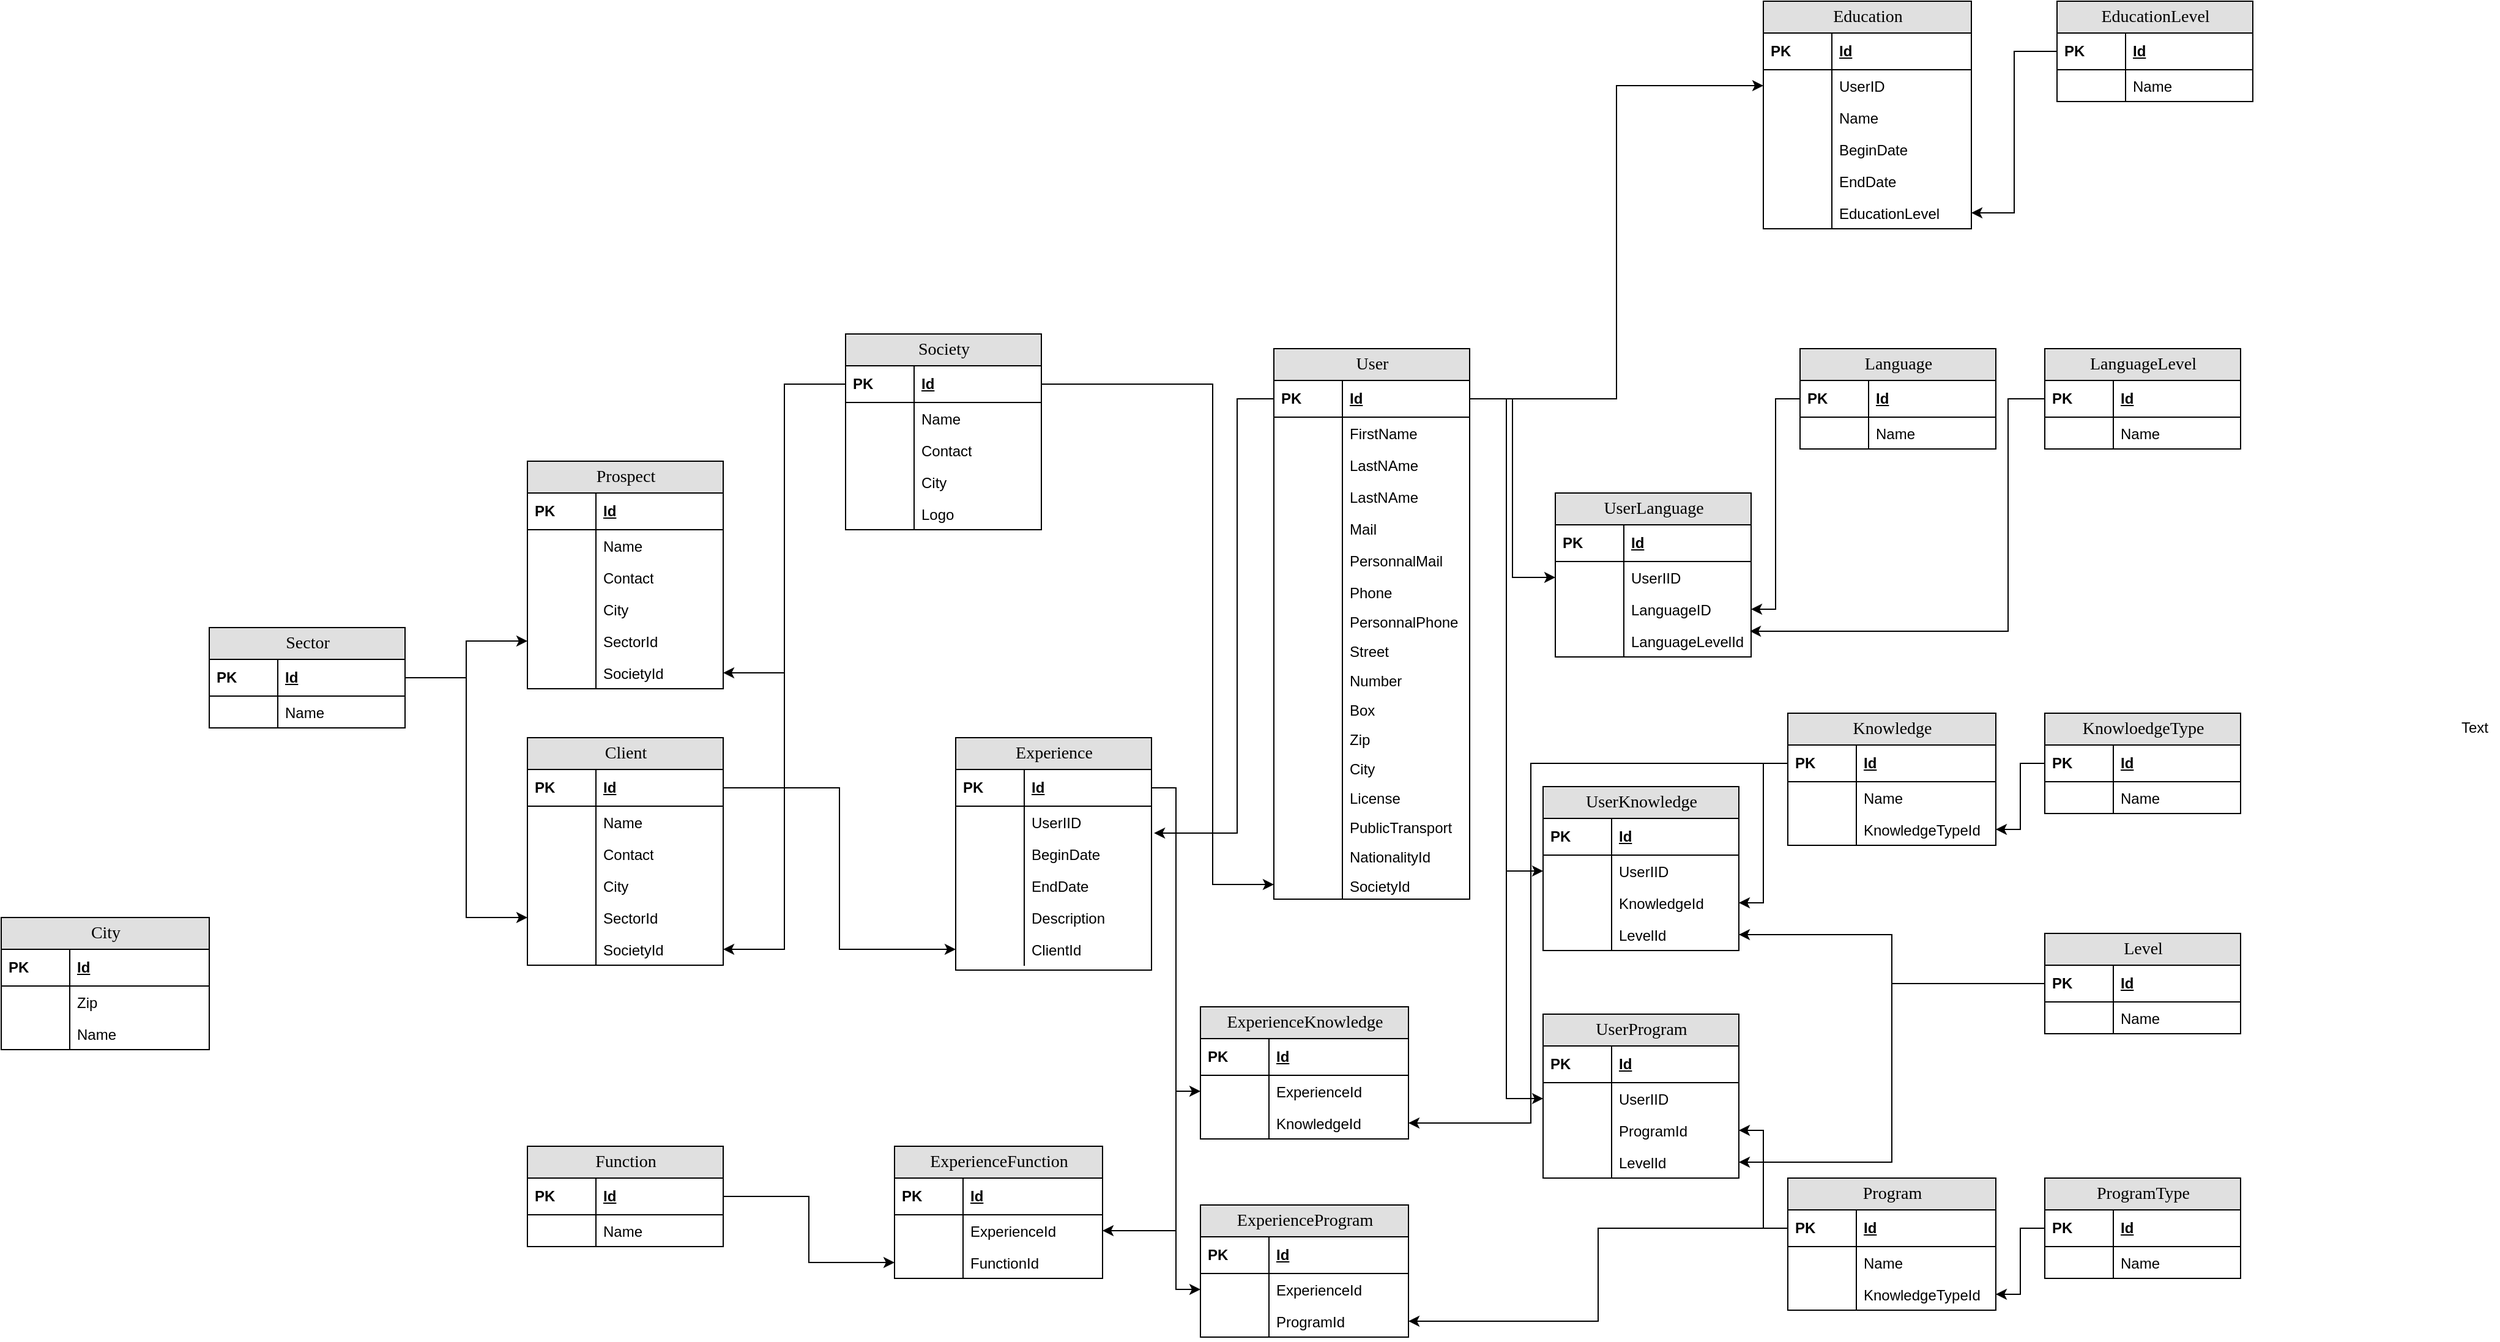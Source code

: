 <mxfile version="13.3.2" type="device"><diagram id="e56a1550-8fbb-45ad-956c-1786394a9013" name="Page-1"><mxGraphModel grid="1" shadow="0" math="0" background="#ffffff" pageHeight="850" pageWidth="1100" pageScale="1" page="1" fold="1" arrows="1" connect="1" tooltips="1" guides="1" gridSize="10" dy="1426" dx="2138"><root><mxCell id="0"/><mxCell id="1" parent="0"/><mxCell id="2e49270ec7c68f3f-41" value="LanguageLevel" parent="1" vertex="1" style="swimlane;html=1;fontStyle=0;childLayout=stackLayout;horizontal=1;startSize=26;fillColor=#e0e0e0;horizontalStack=0;resizeParent=1;resizeLast=0;collapsible=1;marginBottom=0;swimlaneFillColor=#ffffff;align=center;rounded=0;shadow=0;comic=0;labelBackgroundColor=none;strokeWidth=1;fontFamily=Verdana;fontSize=14"><mxGeometry as="geometry" height="82" width="160" y="42" x="910"/></mxCell><mxCell id="2e49270ec7c68f3f-44" value="Id" parent="2e49270ec7c68f3f-41" vertex="1" style="shape=partialRectangle;top=0;left=0;right=0;bottom=1;html=1;align=left;verticalAlign=middle;fillColor=none;spacingLeft=60;spacingRight=4;whiteSpace=wrap;overflow=hidden;rotatable=0;points=[[0,0.5],[1,0.5]];portConstraint=eastwest;dropTarget=0;fontStyle=5;"><mxGeometry as="geometry" height="30" width="160" y="26"/></mxCell><mxCell id="2e49270ec7c68f3f-45" value="PK" parent="2e49270ec7c68f3f-44" vertex="1" style="shape=partialRectangle;fontStyle=1;top=0;left=0;bottom=0;html=1;fillColor=none;align=left;verticalAlign=middle;spacingLeft=4;spacingRight=4;whiteSpace=wrap;overflow=hidden;rotatable=0;points=[];portConstraint=eastwest;part=1;" connectable="0"><mxGeometry as="geometry" height="30" width="56"/></mxCell><mxCell id="2e49270ec7c68f3f-46" value="Name" parent="2e49270ec7c68f3f-41" vertex="1" style="shape=partialRectangle;top=0;left=0;right=0;bottom=0;html=1;align=left;verticalAlign=top;fillColor=none;spacingLeft=60;spacingRight=4;whiteSpace=wrap;overflow=hidden;rotatable=0;points=[[0,0.5],[1,0.5]];portConstraint=eastwest;dropTarget=0;"><mxGeometry as="geometry" height="26" width="160" y="56"/></mxCell><mxCell id="2e49270ec7c68f3f-47" value="" parent="2e49270ec7c68f3f-46" vertex="1" style="shape=partialRectangle;top=0;left=0;bottom=0;html=1;fillColor=none;align=left;verticalAlign=top;spacingLeft=4;spacingRight=4;whiteSpace=wrap;overflow=hidden;rotatable=0;points=[];portConstraint=eastwest;part=1;" connectable="0"><mxGeometry as="geometry" height="26" width="56"/></mxCell><mxCell id="hRycdJo2palj5F-IEdBg-11" value="User" parent="1" vertex="1" style="swimlane;html=1;fontStyle=0;childLayout=stackLayout;horizontal=1;startSize=26;fillColor=#e0e0e0;horizontalStack=0;resizeParent=1;resizeLast=0;collapsible=1;marginBottom=0;swimlaneFillColor=#ffffff;align=center;rounded=0;shadow=0;comic=0;labelBackgroundColor=none;strokeWidth=1;fontFamily=Verdana;fontSize=14"><mxGeometry as="geometry" height="450" width="160" y="42" x="280"/></mxCell><mxCell id="hRycdJo2palj5F-IEdBg-12" value="Id" parent="hRycdJo2palj5F-IEdBg-11" vertex="1" style="shape=partialRectangle;top=0;left=0;right=0;bottom=1;html=1;align=left;verticalAlign=middle;fillColor=none;spacingLeft=60;spacingRight=4;whiteSpace=wrap;overflow=hidden;rotatable=0;points=[[0,0.5],[1,0.5]];portConstraint=eastwest;dropTarget=0;fontStyle=5;"><mxGeometry as="geometry" height="30" width="160" y="26"/></mxCell><mxCell id="hRycdJo2palj5F-IEdBg-13" value="PK" parent="hRycdJo2palj5F-IEdBg-12" vertex="1" style="shape=partialRectangle;fontStyle=1;top=0;left=0;bottom=0;html=1;fillColor=none;align=left;verticalAlign=middle;spacingLeft=4;spacingRight=4;whiteSpace=wrap;overflow=hidden;rotatable=0;points=[];portConstraint=eastwest;part=1;" connectable="0"><mxGeometry as="geometry" height="30" width="56"/></mxCell><mxCell id="hRycdJo2palj5F-IEdBg-18" value="FirstName" parent="hRycdJo2palj5F-IEdBg-11" vertex="1" style="shape=partialRectangle;top=0;left=0;right=0;bottom=0;html=1;align=left;verticalAlign=top;fillColor=none;spacingLeft=60;spacingRight=4;whiteSpace=wrap;overflow=hidden;rotatable=0;points=[[0,0.5],[1,0.5]];portConstraint=eastwest;dropTarget=0;"><mxGeometry as="geometry" height="26" width="160" y="56"/></mxCell><mxCell id="hRycdJo2palj5F-IEdBg-19" value="" parent="hRycdJo2palj5F-IEdBg-18" vertex="1" style="shape=partialRectangle;top=0;left=0;bottom=0;html=1;fillColor=none;align=left;verticalAlign=top;spacingLeft=4;spacingRight=4;whiteSpace=wrap;overflow=hidden;rotatable=0;points=[];portConstraint=eastwest;part=1;" connectable="0"><mxGeometry as="geometry" height="26" width="56"/></mxCell><mxCell id="hRycdJo2palj5F-IEdBg-16" value="LastNAme" parent="hRycdJo2palj5F-IEdBg-11" vertex="1" style="shape=partialRectangle;top=0;left=0;right=0;bottom=0;html=1;align=left;verticalAlign=top;fillColor=none;spacingLeft=60;spacingRight=4;whiteSpace=wrap;overflow=hidden;rotatable=0;points=[[0,0.5],[1,0.5]];portConstraint=eastwest;dropTarget=0;"><mxGeometry as="geometry" height="26" width="160" y="82"/></mxCell><mxCell id="hRycdJo2palj5F-IEdBg-17" value="" parent="hRycdJo2palj5F-IEdBg-16" vertex="1" style="shape=partialRectangle;top=0;left=0;bottom=0;html=1;fillColor=none;align=left;verticalAlign=top;spacingLeft=4;spacingRight=4;whiteSpace=wrap;overflow=hidden;rotatable=0;points=[];portConstraint=eastwest;part=1;" connectable="0"><mxGeometry as="geometry" height="26" width="56"/></mxCell><mxCell id="hRycdJo2palj5F-IEdBg-20" value="LastNAme" parent="hRycdJo2palj5F-IEdBg-11" vertex="1" style="shape=partialRectangle;top=0;left=0;right=0;bottom=0;html=1;align=left;verticalAlign=top;fillColor=none;spacingLeft=60;spacingRight=4;whiteSpace=wrap;overflow=hidden;rotatable=0;points=[[0,0.5],[1,0.5]];portConstraint=eastwest;dropTarget=0;"><mxGeometry as="geometry" height="26" width="160" y="108"/></mxCell><mxCell id="hRycdJo2palj5F-IEdBg-21" value="" parent="hRycdJo2palj5F-IEdBg-20" vertex="1" style="shape=partialRectangle;top=0;left=0;bottom=0;html=1;fillColor=none;align=left;verticalAlign=top;spacingLeft=4;spacingRight=4;whiteSpace=wrap;overflow=hidden;rotatable=0;points=[];portConstraint=eastwest;part=1;" connectable="0"><mxGeometry as="geometry" height="26" width="56"/></mxCell><mxCell id="hRycdJo2palj5F-IEdBg-22" value="Mail" parent="hRycdJo2palj5F-IEdBg-11" vertex="1" style="shape=partialRectangle;top=0;left=0;right=0;bottom=0;html=1;align=left;verticalAlign=top;fillColor=none;spacingLeft=60;spacingRight=4;whiteSpace=wrap;overflow=hidden;rotatable=0;points=[[0,0.5],[1,0.5]];portConstraint=eastwest;dropTarget=0;"><mxGeometry as="geometry" height="26" width="160" y="134"/></mxCell><mxCell id="hRycdJo2palj5F-IEdBg-23" value="" parent="hRycdJo2palj5F-IEdBg-22" vertex="1" style="shape=partialRectangle;top=0;left=0;bottom=0;html=1;fillColor=none;align=left;verticalAlign=top;spacingLeft=4;spacingRight=4;whiteSpace=wrap;overflow=hidden;rotatable=0;points=[];portConstraint=eastwest;part=1;" connectable="0"><mxGeometry as="geometry" height="26" width="56"/></mxCell><mxCell id="hRycdJo2palj5F-IEdBg-24" value="PersonnalMail" parent="hRycdJo2palj5F-IEdBg-11" vertex="1" style="shape=partialRectangle;top=0;left=0;right=0;bottom=0;html=1;align=left;verticalAlign=top;fillColor=none;spacingLeft=60;spacingRight=4;whiteSpace=wrap;overflow=hidden;rotatable=0;points=[[0,0.5],[1,0.5]];portConstraint=eastwest;dropTarget=0;"><mxGeometry as="geometry" height="26" width="160" y="160"/></mxCell><mxCell id="hRycdJo2palj5F-IEdBg-25" value="" parent="hRycdJo2palj5F-IEdBg-24" vertex="1" style="shape=partialRectangle;top=0;left=0;bottom=0;html=1;fillColor=none;align=left;verticalAlign=top;spacingLeft=4;spacingRight=4;whiteSpace=wrap;overflow=hidden;rotatable=0;points=[];portConstraint=eastwest;part=1;" connectable="0"><mxGeometry as="geometry" height="26" width="56"/></mxCell><mxCell id="hRycdJo2palj5F-IEdBg-14" value="Phone" parent="hRycdJo2palj5F-IEdBg-11" vertex="1" style="shape=partialRectangle;top=0;left=0;right=0;bottom=0;html=1;align=left;verticalAlign=top;fillColor=none;spacingLeft=60;spacingRight=4;whiteSpace=wrap;overflow=hidden;rotatable=0;points=[[0,0.5],[1,0.5]];portConstraint=eastwest;dropTarget=0;"><mxGeometry as="geometry" height="24" width="160" y="186"/></mxCell><mxCell id="hRycdJo2palj5F-IEdBg-15" value="" parent="hRycdJo2palj5F-IEdBg-14" vertex="1" style="shape=partialRectangle;top=0;left=0;bottom=0;html=1;fillColor=none;align=left;verticalAlign=top;spacingLeft=4;spacingRight=4;whiteSpace=wrap;overflow=hidden;rotatable=0;points=[];portConstraint=eastwest;part=1;" connectable="0"><mxGeometry as="geometry" height="24.0" width="56"/></mxCell><mxCell id="hRycdJo2palj5F-IEdBg-26" value="PersonnalPhone" parent="hRycdJo2palj5F-IEdBg-11" vertex="1" style="shape=partialRectangle;top=0;left=0;right=0;bottom=0;html=1;align=left;verticalAlign=top;fillColor=none;spacingLeft=60;spacingRight=4;whiteSpace=wrap;overflow=hidden;rotatable=0;points=[[0,0.5],[1,0.5]];portConstraint=eastwest;dropTarget=0;"><mxGeometry as="geometry" height="24" width="160" y="210"/></mxCell><mxCell id="hRycdJo2palj5F-IEdBg-27" value="" parent="hRycdJo2palj5F-IEdBg-26" vertex="1" style="shape=partialRectangle;top=0;left=0;bottom=0;html=1;fillColor=none;align=left;verticalAlign=top;spacingLeft=4;spacingRight=4;whiteSpace=wrap;overflow=hidden;rotatable=0;points=[];portConstraint=eastwest;part=1;" connectable="0"><mxGeometry as="geometry" height="24.0" width="56"/></mxCell><mxCell id="hRycdJo2palj5F-IEdBg-28" value="Street" parent="hRycdJo2palj5F-IEdBg-11" vertex="1" style="shape=partialRectangle;top=0;left=0;right=0;bottom=0;html=1;align=left;verticalAlign=top;fillColor=none;spacingLeft=60;spacingRight=4;whiteSpace=wrap;overflow=hidden;rotatable=0;points=[[0,0.5],[1,0.5]];portConstraint=eastwest;dropTarget=0;"><mxGeometry as="geometry" height="24" width="160" y="234"/></mxCell><mxCell id="hRycdJo2palj5F-IEdBg-29" value="" parent="hRycdJo2palj5F-IEdBg-28" vertex="1" style="shape=partialRectangle;top=0;left=0;bottom=0;html=1;fillColor=none;align=left;verticalAlign=top;spacingLeft=4;spacingRight=4;whiteSpace=wrap;overflow=hidden;rotatable=0;points=[];portConstraint=eastwest;part=1;" connectable="0"><mxGeometry as="geometry" height="24.0" width="56"/></mxCell><mxCell id="hRycdJo2palj5F-IEdBg-30" value="Number" parent="hRycdJo2palj5F-IEdBg-11" vertex="1" style="shape=partialRectangle;top=0;left=0;right=0;bottom=0;html=1;align=left;verticalAlign=top;fillColor=none;spacingLeft=60;spacingRight=4;whiteSpace=wrap;overflow=hidden;rotatable=0;points=[[0,0.5],[1,0.5]];portConstraint=eastwest;dropTarget=0;"><mxGeometry as="geometry" height="24" width="160" y="258"/></mxCell><mxCell id="hRycdJo2palj5F-IEdBg-31" value="" parent="hRycdJo2palj5F-IEdBg-30" vertex="1" style="shape=partialRectangle;top=0;left=0;bottom=0;html=1;fillColor=none;align=left;verticalAlign=top;spacingLeft=4;spacingRight=4;whiteSpace=wrap;overflow=hidden;rotatable=0;points=[];portConstraint=eastwest;part=1;" connectable="0"><mxGeometry as="geometry" height="24.0" width="56"/></mxCell><mxCell id="hRycdJo2palj5F-IEdBg-32" value="Box" parent="hRycdJo2palj5F-IEdBg-11" vertex="1" style="shape=partialRectangle;top=0;left=0;right=0;bottom=0;html=1;align=left;verticalAlign=top;fillColor=none;spacingLeft=60;spacingRight=4;whiteSpace=wrap;overflow=hidden;rotatable=0;points=[[0,0.5],[1,0.5]];portConstraint=eastwest;dropTarget=0;"><mxGeometry as="geometry" height="24" width="160" y="282"/></mxCell><mxCell id="hRycdJo2palj5F-IEdBg-33" value="" parent="hRycdJo2palj5F-IEdBg-32" vertex="1" style="shape=partialRectangle;top=0;left=0;bottom=0;html=1;fillColor=none;align=left;verticalAlign=top;spacingLeft=4;spacingRight=4;whiteSpace=wrap;overflow=hidden;rotatable=0;points=[];portConstraint=eastwest;part=1;" connectable="0"><mxGeometry as="geometry" height="24.0" width="56"/></mxCell><mxCell id="hRycdJo2palj5F-IEdBg-34" value="Zip" parent="hRycdJo2palj5F-IEdBg-11" vertex="1" style="shape=partialRectangle;top=0;left=0;right=0;bottom=0;html=1;align=left;verticalAlign=top;fillColor=none;spacingLeft=60;spacingRight=4;whiteSpace=wrap;overflow=hidden;rotatable=0;points=[[0,0.5],[1,0.5]];portConstraint=eastwest;dropTarget=0;"><mxGeometry as="geometry" height="24" width="160" y="306"/></mxCell><mxCell id="hRycdJo2palj5F-IEdBg-35" value="" parent="hRycdJo2palj5F-IEdBg-34" vertex="1" style="shape=partialRectangle;top=0;left=0;bottom=0;html=1;fillColor=none;align=left;verticalAlign=top;spacingLeft=4;spacingRight=4;whiteSpace=wrap;overflow=hidden;rotatable=0;points=[];portConstraint=eastwest;part=1;" connectable="0"><mxGeometry as="geometry" height="24.0" width="56"/></mxCell><mxCell id="hRycdJo2palj5F-IEdBg-36" value="City" parent="hRycdJo2palj5F-IEdBg-11" vertex="1" style="shape=partialRectangle;top=0;left=0;right=0;bottom=0;html=1;align=left;verticalAlign=top;fillColor=none;spacingLeft=60;spacingRight=4;whiteSpace=wrap;overflow=hidden;rotatable=0;points=[[0,0.5],[1,0.5]];portConstraint=eastwest;dropTarget=0;"><mxGeometry as="geometry" height="24" width="160" y="330"/></mxCell><mxCell id="hRycdJo2palj5F-IEdBg-37" value="" parent="hRycdJo2palj5F-IEdBg-36" vertex="1" style="shape=partialRectangle;top=0;left=0;bottom=0;html=1;fillColor=none;align=left;verticalAlign=top;spacingLeft=4;spacingRight=4;whiteSpace=wrap;overflow=hidden;rotatable=0;points=[];portConstraint=eastwest;part=1;" connectable="0"><mxGeometry as="geometry" height="24.0" width="56"/></mxCell><mxCell id="hRycdJo2palj5F-IEdBg-38" value="License" parent="hRycdJo2palj5F-IEdBg-11" vertex="1" style="shape=partialRectangle;top=0;left=0;right=0;bottom=0;html=1;align=left;verticalAlign=top;fillColor=none;spacingLeft=60;spacingRight=4;whiteSpace=wrap;overflow=hidden;rotatable=0;points=[[0,0.5],[1,0.5]];portConstraint=eastwest;dropTarget=0;"><mxGeometry as="geometry" height="24" width="160" y="354"/></mxCell><mxCell id="hRycdJo2palj5F-IEdBg-39" value="" parent="hRycdJo2palj5F-IEdBg-38" vertex="1" style="shape=partialRectangle;top=0;left=0;bottom=0;html=1;fillColor=none;align=left;verticalAlign=top;spacingLeft=4;spacingRight=4;whiteSpace=wrap;overflow=hidden;rotatable=0;points=[];portConstraint=eastwest;part=1;" connectable="0"><mxGeometry as="geometry" height="24.0" width="56"/></mxCell><mxCell id="hRycdJo2palj5F-IEdBg-40" value="PublicTransport" parent="hRycdJo2palj5F-IEdBg-11" vertex="1" style="shape=partialRectangle;top=0;left=0;right=0;bottom=0;html=1;align=left;verticalAlign=top;fillColor=none;spacingLeft=60;spacingRight=4;whiteSpace=wrap;overflow=hidden;rotatable=0;points=[[0,0.5],[1,0.5]];portConstraint=eastwest;dropTarget=0;"><mxGeometry as="geometry" height="24" width="160" y="378"/></mxCell><mxCell id="hRycdJo2palj5F-IEdBg-41" value="" parent="hRycdJo2palj5F-IEdBg-40" vertex="1" style="shape=partialRectangle;top=0;left=0;bottom=0;html=1;fillColor=none;align=left;verticalAlign=top;spacingLeft=4;spacingRight=4;whiteSpace=wrap;overflow=hidden;rotatable=0;points=[];portConstraint=eastwest;part=1;" connectable="0"><mxGeometry as="geometry" height="24.0" width="56"/></mxCell><mxCell id="hRycdJo2palj5F-IEdBg-42" value="NationalityId" parent="hRycdJo2palj5F-IEdBg-11" vertex="1" style="shape=partialRectangle;top=0;left=0;right=0;bottom=0;html=1;align=left;verticalAlign=top;fillColor=none;spacingLeft=60;spacingRight=4;whiteSpace=wrap;overflow=hidden;rotatable=0;points=[[0,0.5],[1,0.5]];portConstraint=eastwest;dropTarget=0;"><mxGeometry as="geometry" height="24" width="160" y="402"/></mxCell><mxCell id="hRycdJo2palj5F-IEdBg-43" value="" parent="hRycdJo2palj5F-IEdBg-42" vertex="1" style="shape=partialRectangle;top=0;left=0;bottom=0;html=1;fillColor=none;align=left;verticalAlign=top;spacingLeft=4;spacingRight=4;whiteSpace=wrap;overflow=hidden;rotatable=0;points=[];portConstraint=eastwest;part=1;" connectable="0"><mxGeometry as="geometry" height="24.0" width="56"/></mxCell><mxCell id="hRycdJo2palj5F-IEdBg-44" value="SocietyId" parent="hRycdJo2palj5F-IEdBg-11" vertex="1" style="shape=partialRectangle;top=0;left=0;right=0;bottom=0;html=1;align=left;verticalAlign=top;fillColor=none;spacingLeft=60;spacingRight=4;whiteSpace=wrap;overflow=hidden;rotatable=0;points=[[0,0.5],[1,0.5]];portConstraint=eastwest;dropTarget=0;"><mxGeometry as="geometry" height="24" width="160" y="426"/></mxCell><mxCell id="hRycdJo2palj5F-IEdBg-45" value="" parent="hRycdJo2palj5F-IEdBg-44" vertex="1" style="shape=partialRectangle;top=0;left=0;bottom=0;html=1;fillColor=none;align=left;verticalAlign=top;spacingLeft=4;spacingRight=4;whiteSpace=wrap;overflow=hidden;rotatable=0;points=[];portConstraint=eastwest;part=1;" connectable="0"><mxGeometry as="geometry" height="24.0" width="56"/></mxCell><mxCell id="hRycdJo2palj5F-IEdBg-46" value="UserLanguage" parent="1" vertex="1" style="swimlane;html=1;fontStyle=0;childLayout=stackLayout;horizontal=1;startSize=26;fillColor=#e0e0e0;horizontalStack=0;resizeParent=1;resizeLast=0;collapsible=1;marginBottom=0;swimlaneFillColor=#ffffff;align=center;rounded=0;shadow=0;comic=0;labelBackgroundColor=none;strokeWidth=1;fontFamily=Verdana;fontSize=14"><mxGeometry as="geometry" height="134" width="160" y="160" x="510"/></mxCell><mxCell id="hRycdJo2palj5F-IEdBg-47" value="Id" parent="hRycdJo2palj5F-IEdBg-46" vertex="1" style="shape=partialRectangle;top=0;left=0;right=0;bottom=1;html=1;align=left;verticalAlign=middle;fillColor=none;spacingLeft=60;spacingRight=4;whiteSpace=wrap;overflow=hidden;rotatable=0;points=[[0,0.5],[1,0.5]];portConstraint=eastwest;dropTarget=0;fontStyle=5;"><mxGeometry as="geometry" height="30" width="160" y="26"/></mxCell><mxCell id="hRycdJo2palj5F-IEdBg-48" value="PK" parent="hRycdJo2palj5F-IEdBg-47" vertex="1" style="shape=partialRectangle;fontStyle=1;top=0;left=0;bottom=0;html=1;fillColor=none;align=left;verticalAlign=middle;spacingLeft=4;spacingRight=4;whiteSpace=wrap;overflow=hidden;rotatable=0;points=[];portConstraint=eastwest;part=1;" connectable="0"><mxGeometry as="geometry" height="30" width="56"/></mxCell><mxCell id="hRycdJo2palj5F-IEdBg-49" value="UserIID" parent="hRycdJo2palj5F-IEdBg-46" vertex="1" style="shape=partialRectangle;top=0;left=0;right=0;bottom=0;html=1;align=left;verticalAlign=top;fillColor=none;spacingLeft=60;spacingRight=4;whiteSpace=wrap;overflow=hidden;rotatable=0;points=[[0,0.5],[1,0.5]];portConstraint=eastwest;dropTarget=0;"><mxGeometry as="geometry" height="26" width="160" y="56"/></mxCell><mxCell id="hRycdJo2palj5F-IEdBg-50" value="" parent="hRycdJo2palj5F-IEdBg-49" vertex="1" style="shape=partialRectangle;top=0;left=0;bottom=0;html=1;fillColor=none;align=left;verticalAlign=top;spacingLeft=4;spacingRight=4;whiteSpace=wrap;overflow=hidden;rotatable=0;points=[];portConstraint=eastwest;part=1;" connectable="0"><mxGeometry as="geometry" height="26" width="56"/></mxCell><mxCell id="hRycdJo2palj5F-IEdBg-51" value="LanguageID" parent="hRycdJo2palj5F-IEdBg-46" vertex="1" style="shape=partialRectangle;top=0;left=0;right=0;bottom=0;html=1;align=left;verticalAlign=top;fillColor=none;spacingLeft=60;spacingRight=4;whiteSpace=wrap;overflow=hidden;rotatable=0;points=[[0,0.5],[1,0.5]];portConstraint=eastwest;dropTarget=0;"><mxGeometry as="geometry" height="26" width="160" y="82"/></mxCell><mxCell id="hRycdJo2palj5F-IEdBg-52" value="" parent="hRycdJo2palj5F-IEdBg-51" vertex="1" style="shape=partialRectangle;top=0;left=0;bottom=0;html=1;fillColor=none;align=left;verticalAlign=top;spacingLeft=4;spacingRight=4;whiteSpace=wrap;overflow=hidden;rotatable=0;points=[];portConstraint=eastwest;part=1;" connectable="0"><mxGeometry as="geometry" height="26" width="56"/></mxCell><mxCell id="hRycdJo2palj5F-IEdBg-53" value="LanguageLevelId" parent="hRycdJo2palj5F-IEdBg-46" vertex="1" style="shape=partialRectangle;top=0;left=0;right=0;bottom=0;html=1;align=left;verticalAlign=top;fillColor=none;spacingLeft=60;spacingRight=4;whiteSpace=wrap;overflow=hidden;rotatable=0;points=[[0,0.5],[1,0.5]];portConstraint=eastwest;dropTarget=0;"><mxGeometry as="geometry" height="26" width="160" y="108"/></mxCell><mxCell id="hRycdJo2palj5F-IEdBg-54" value="" parent="hRycdJo2palj5F-IEdBg-53" vertex="1" style="shape=partialRectangle;top=0;left=0;bottom=0;html=1;fillColor=none;align=left;verticalAlign=top;spacingLeft=4;spacingRight=4;whiteSpace=wrap;overflow=hidden;rotatable=0;points=[];portConstraint=eastwest;part=1;" connectable="0"><mxGeometry as="geometry" height="26" width="56"/></mxCell><mxCell id="hRycdJo2palj5F-IEdBg-60" parent="1" style="edgeStyle=orthogonalEdgeStyle;rounded=0;orthogonalLoop=1;jettySize=auto;html=1;exitX=1;exitY=0.5;exitDx=0;exitDy=0;" target="hRycdJo2palj5F-IEdBg-49" source="hRycdJo2palj5F-IEdBg-12" edge="1"><mxGeometry as="geometry" relative="1"/></mxCell><mxCell id="hRycdJo2palj5F-IEdBg-61" parent="1" style="edgeStyle=orthogonalEdgeStyle;rounded=0;orthogonalLoop=1;jettySize=auto;html=1;exitX=0;exitY=0.5;exitDx=0;exitDy=0;entryX=1;entryY=0.5;entryDx=0;entryDy=0;" target="hRycdJo2palj5F-IEdBg-51" source="hRycdJo2palj5F-IEdBg-7" edge="1"><mxGeometry as="geometry" relative="1"/></mxCell><mxCell id="hRycdJo2palj5F-IEdBg-62" parent="1" style="edgeStyle=orthogonalEdgeStyle;rounded=0;orthogonalLoop=1;jettySize=auto;html=1;exitX=0;exitY=0.5;exitDx=0;exitDy=0;entryX=0.994;entryY=0.192;entryDx=0;entryDy=0;entryPerimeter=0;" target="hRycdJo2palj5F-IEdBg-53" source="2e49270ec7c68f3f-44" edge="1"><mxGeometry as="geometry" relative="1"><Array as="points"><mxPoint y="83" x="880"/><mxPoint y="273" x="880"/></Array></mxGeometry></mxCell><mxCell id="hRycdJo2palj5F-IEdBg-6" value="Language" parent="1" vertex="1" style="swimlane;html=1;fontStyle=0;childLayout=stackLayout;horizontal=1;startSize=26;fillColor=#e0e0e0;horizontalStack=0;resizeParent=1;resizeLast=0;collapsible=1;marginBottom=0;swimlaneFillColor=#ffffff;align=center;rounded=0;shadow=0;comic=0;labelBackgroundColor=none;strokeWidth=1;fontFamily=Verdana;fontSize=14"><mxGeometry as="geometry" height="82" width="160" y="42" x="710"/></mxCell><mxCell id="hRycdJo2palj5F-IEdBg-7" value="Id" parent="hRycdJo2palj5F-IEdBg-6" vertex="1" style="shape=partialRectangle;top=0;left=0;right=0;bottom=1;html=1;align=left;verticalAlign=middle;fillColor=none;spacingLeft=60;spacingRight=4;whiteSpace=wrap;overflow=hidden;rotatable=0;points=[[0,0.5],[1,0.5]];portConstraint=eastwest;dropTarget=0;fontStyle=5;"><mxGeometry as="geometry" height="30" width="160" y="26"/></mxCell><mxCell id="hRycdJo2palj5F-IEdBg-8" value="PK" parent="hRycdJo2palj5F-IEdBg-7" vertex="1" style="shape=partialRectangle;fontStyle=1;top=0;left=0;bottom=0;html=1;fillColor=none;align=left;verticalAlign=middle;spacingLeft=4;spacingRight=4;whiteSpace=wrap;overflow=hidden;rotatable=0;points=[];portConstraint=eastwest;part=1;" connectable="0"><mxGeometry as="geometry" height="30" width="56"/></mxCell><mxCell id="hRycdJo2palj5F-IEdBg-9" value="Name" parent="hRycdJo2palj5F-IEdBg-6" vertex="1" style="shape=partialRectangle;top=0;left=0;right=0;bottom=0;html=1;align=left;verticalAlign=top;fillColor=none;spacingLeft=60;spacingRight=4;whiteSpace=wrap;overflow=hidden;rotatable=0;points=[[0,0.5],[1,0.5]];portConstraint=eastwest;dropTarget=0;"><mxGeometry as="geometry" height="26" width="160" y="56"/></mxCell><mxCell id="hRycdJo2palj5F-IEdBg-10" value="" parent="hRycdJo2palj5F-IEdBg-9" vertex="1" style="shape=partialRectangle;top=0;left=0;bottom=0;html=1;fillColor=none;align=left;verticalAlign=top;spacingLeft=4;spacingRight=4;whiteSpace=wrap;overflow=hidden;rotatable=0;points=[];portConstraint=eastwest;part=1;" connectable="0"><mxGeometry as="geometry" height="26" width="56"/></mxCell><mxCell id="hRycdJo2palj5F-IEdBg-1" value="Level" parent="1" vertex="1" style="swimlane;html=1;fontStyle=0;childLayout=stackLayout;horizontal=1;startSize=26;fillColor=#e0e0e0;horizontalStack=0;resizeParent=1;resizeLast=0;collapsible=1;marginBottom=0;swimlaneFillColor=#ffffff;align=center;rounded=0;shadow=0;comic=0;labelBackgroundColor=none;strokeWidth=1;fontFamily=Verdana;fontSize=14"><mxGeometry as="geometry" height="82" width="160" y="520" x="910"/></mxCell><mxCell id="hRycdJo2palj5F-IEdBg-2" value="Id" parent="hRycdJo2palj5F-IEdBg-1" vertex="1" style="shape=partialRectangle;top=0;left=0;right=0;bottom=1;html=1;align=left;verticalAlign=middle;fillColor=none;spacingLeft=60;spacingRight=4;whiteSpace=wrap;overflow=hidden;rotatable=0;points=[[0,0.5],[1,0.5]];portConstraint=eastwest;dropTarget=0;fontStyle=5;"><mxGeometry as="geometry" height="30" width="160" y="26"/></mxCell><mxCell id="hRycdJo2palj5F-IEdBg-3" value="PK" parent="hRycdJo2palj5F-IEdBg-2" vertex="1" style="shape=partialRectangle;fontStyle=1;top=0;left=0;bottom=0;html=1;fillColor=none;align=left;verticalAlign=middle;spacingLeft=4;spacingRight=4;whiteSpace=wrap;overflow=hidden;rotatable=0;points=[];portConstraint=eastwest;part=1;" connectable="0"><mxGeometry as="geometry" height="30" width="56"/></mxCell><mxCell id="hRycdJo2palj5F-IEdBg-4" value="Name" parent="hRycdJo2palj5F-IEdBg-1" vertex="1" style="shape=partialRectangle;top=0;left=0;right=0;bottom=0;html=1;align=left;verticalAlign=top;fillColor=none;spacingLeft=60;spacingRight=4;whiteSpace=wrap;overflow=hidden;rotatable=0;points=[[0,0.5],[1,0.5]];portConstraint=eastwest;dropTarget=0;"><mxGeometry as="geometry" height="26" width="160" y="56"/></mxCell><mxCell id="hRycdJo2palj5F-IEdBg-5" value="" parent="hRycdJo2palj5F-IEdBg-4" vertex="1" style="shape=partialRectangle;top=0;left=0;bottom=0;html=1;fillColor=none;align=left;verticalAlign=top;spacingLeft=4;spacingRight=4;whiteSpace=wrap;overflow=hidden;rotatable=0;points=[];portConstraint=eastwest;part=1;" connectable="0"><mxGeometry as="geometry" height="26" width="56"/></mxCell><mxCell id="hRycdJo2palj5F-IEdBg-82" parent="1" style="edgeStyle=orthogonalEdgeStyle;rounded=0;orthogonalLoop=1;jettySize=auto;html=1;entryX=1;entryY=0.5;entryDx=0;entryDy=0;" target="hRycdJo2palj5F-IEdBg-80" source="hRycdJo2palj5F-IEdBg-64" edge="1"><mxGeometry as="geometry" relative="1"/></mxCell><mxCell id="hRycdJo2palj5F-IEdBg-92" parent="1" style="edgeStyle=orthogonalEdgeStyle;rounded=0;orthogonalLoop=1;jettySize=auto;html=1;entryX=0;entryY=0.5;entryDx=0;entryDy=0;" target="hRycdJo2palj5F-IEdBg-86" source="hRycdJo2palj5F-IEdBg-12" edge="1"><mxGeometry as="geometry" relative="1"/></mxCell><mxCell id="hRycdJo2palj5F-IEdBg-93" parent="1" style="edgeStyle=orthogonalEdgeStyle;rounded=0;orthogonalLoop=1;jettySize=auto;html=1;entryX=1;entryY=0.5;entryDx=0;entryDy=0;" target="hRycdJo2palj5F-IEdBg-88" source="hRycdJo2palj5F-IEdBg-73" edge="1"><mxGeometry as="geometry" relative="1"/></mxCell><mxCell id="hRycdJo2palj5F-IEdBg-72" value="Knowledge" parent="1" vertex="1" style="swimlane;html=1;fontStyle=0;childLayout=stackLayout;horizontal=1;startSize=26;fillColor=#e0e0e0;horizontalStack=0;resizeParent=1;resizeLast=0;collapsible=1;marginBottom=0;swimlaneFillColor=#ffffff;align=center;rounded=0;shadow=0;comic=0;labelBackgroundColor=none;strokeWidth=1;fontFamily=Verdana;fontSize=14"><mxGeometry as="geometry" height="108" width="170" y="340" x="700"/></mxCell><mxCell id="hRycdJo2palj5F-IEdBg-73" value="Id" parent="hRycdJo2palj5F-IEdBg-72" vertex="1" style="shape=partialRectangle;top=0;left=0;right=0;bottom=1;html=1;align=left;verticalAlign=middle;fillColor=none;spacingLeft=60;spacingRight=4;whiteSpace=wrap;overflow=hidden;rotatable=0;points=[[0,0.5],[1,0.5]];portConstraint=eastwest;dropTarget=0;fontStyle=5;"><mxGeometry as="geometry" height="30" width="170" y="26"/></mxCell><mxCell id="hRycdJo2palj5F-IEdBg-74" value="PK" parent="hRycdJo2palj5F-IEdBg-73" vertex="1" style="shape=partialRectangle;fontStyle=1;top=0;left=0;bottom=0;html=1;fillColor=none;align=left;verticalAlign=middle;spacingLeft=4;spacingRight=4;whiteSpace=wrap;overflow=hidden;rotatable=0;points=[];portConstraint=eastwest;part=1;" connectable="0"><mxGeometry as="geometry" height="30" width="56"/></mxCell><mxCell id="hRycdJo2palj5F-IEdBg-75" value="Name" parent="hRycdJo2palj5F-IEdBg-72" vertex="1" style="shape=partialRectangle;top=0;left=0;right=0;bottom=0;html=1;align=left;verticalAlign=top;fillColor=none;spacingLeft=60;spacingRight=4;whiteSpace=wrap;overflow=hidden;rotatable=0;points=[[0,0.5],[1,0.5]];portConstraint=eastwest;dropTarget=0;"><mxGeometry as="geometry" height="26" width="170" y="56"/></mxCell><mxCell id="hRycdJo2palj5F-IEdBg-76" value="" parent="hRycdJo2palj5F-IEdBg-75" vertex="1" style="shape=partialRectangle;top=0;left=0;bottom=0;html=1;fillColor=none;align=left;verticalAlign=top;spacingLeft=4;spacingRight=4;whiteSpace=wrap;overflow=hidden;rotatable=0;points=[];portConstraint=eastwest;part=1;" connectable="0"><mxGeometry as="geometry" height="26" width="56"/></mxCell><mxCell id="hRycdJo2palj5F-IEdBg-80" value="KnowledgeTypeId" parent="hRycdJo2palj5F-IEdBg-72" vertex="1" style="shape=partialRectangle;top=0;left=0;right=0;bottom=0;html=1;align=left;verticalAlign=top;fillColor=none;spacingLeft=60;spacingRight=4;whiteSpace=wrap;overflow=hidden;rotatable=0;points=[[0,0.5],[1,0.5]];portConstraint=eastwest;dropTarget=0;"><mxGeometry as="geometry" height="26" width="170" y="82"/></mxCell><mxCell id="hRycdJo2palj5F-IEdBg-81" value="" parent="hRycdJo2palj5F-IEdBg-80" vertex="1" style="shape=partialRectangle;top=0;left=0;bottom=0;html=1;fillColor=none;align=left;verticalAlign=top;spacingLeft=4;spacingRight=4;whiteSpace=wrap;overflow=hidden;rotatable=0;points=[];portConstraint=eastwest;part=1;" connectable="0"><mxGeometry as="geometry" height="26" width="56"/></mxCell><mxCell id="hRycdJo2palj5F-IEdBg-63" value="KnowloedgeType" parent="1" vertex="1" style="swimlane;html=1;fontStyle=0;childLayout=stackLayout;horizontal=1;startSize=26;fillColor=#e0e0e0;horizontalStack=0;resizeParent=1;resizeLast=0;collapsible=1;marginBottom=0;swimlaneFillColor=#ffffff;align=center;rounded=0;shadow=0;comic=0;labelBackgroundColor=none;strokeWidth=1;fontFamily=Verdana;fontSize=14"><mxGeometry as="geometry" height="82" width="160" y="340" x="910"/></mxCell><mxCell id="hRycdJo2palj5F-IEdBg-64" value="Id" parent="hRycdJo2palj5F-IEdBg-63" vertex="1" style="shape=partialRectangle;top=0;left=0;right=0;bottom=1;html=1;align=left;verticalAlign=middle;fillColor=none;spacingLeft=60;spacingRight=4;whiteSpace=wrap;overflow=hidden;rotatable=0;points=[[0,0.5],[1,0.5]];portConstraint=eastwest;dropTarget=0;fontStyle=5;"><mxGeometry as="geometry" height="30" width="160" y="26"/></mxCell><mxCell id="hRycdJo2palj5F-IEdBg-65" value="PK" parent="hRycdJo2palj5F-IEdBg-64" vertex="1" style="shape=partialRectangle;fontStyle=1;top=0;left=0;bottom=0;html=1;fillColor=none;align=left;verticalAlign=middle;spacingLeft=4;spacingRight=4;whiteSpace=wrap;overflow=hidden;rotatable=0;points=[];portConstraint=eastwest;part=1;" connectable="0"><mxGeometry as="geometry" height="30" width="56"/></mxCell><mxCell id="hRycdJo2palj5F-IEdBg-66" value="Name" parent="hRycdJo2palj5F-IEdBg-63" vertex="1" style="shape=partialRectangle;top=0;left=0;right=0;bottom=0;html=1;align=left;verticalAlign=top;fillColor=none;spacingLeft=60;spacingRight=4;whiteSpace=wrap;overflow=hidden;rotatable=0;points=[[0,0.5],[1,0.5]];portConstraint=eastwest;dropTarget=0;"><mxGeometry as="geometry" height="26" width="160" y="56"/></mxCell><mxCell id="hRycdJo2palj5F-IEdBg-67" value="" parent="hRycdJo2palj5F-IEdBg-66" vertex="1" style="shape=partialRectangle;top=0;left=0;bottom=0;html=1;fillColor=none;align=left;verticalAlign=top;spacingLeft=4;spacingRight=4;whiteSpace=wrap;overflow=hidden;rotatable=0;points=[];portConstraint=eastwest;part=1;" connectable="0"><mxGeometry as="geometry" height="26" width="56"/></mxCell><mxCell id="hRycdJo2palj5F-IEdBg-94" parent="1" style="edgeStyle=orthogonalEdgeStyle;rounded=0;orthogonalLoop=1;jettySize=auto;html=1;" target="hRycdJo2palj5F-IEdBg-90" source="hRycdJo2palj5F-IEdBg-2" edge="1"><mxGeometry as="geometry" relative="1"/></mxCell><mxCell id="hRycdJo2palj5F-IEdBg-95" parent="1" style="edgeStyle=orthogonalEdgeStyle;rounded=0;orthogonalLoop=1;jettySize=auto;html=1;entryX=1;entryY=0.5;entryDx=0;entryDy=0;" target="hRycdJo2palj5F-IEdBg-101" source="hRycdJo2palj5F-IEdBg-104" edge="1"><mxGeometry as="geometry" relative="1"/></mxCell><mxCell id="hRycdJo2palj5F-IEdBg-83" value="UserKnowledge" parent="1" vertex="1" style="swimlane;html=1;fontStyle=0;childLayout=stackLayout;horizontal=1;startSize=26;fillColor=#e0e0e0;horizontalStack=0;resizeParent=1;resizeLast=0;collapsible=1;marginBottom=0;swimlaneFillColor=#ffffff;align=center;rounded=0;shadow=0;comic=0;labelBackgroundColor=none;strokeWidth=1;fontFamily=Verdana;fontSize=14"><mxGeometry as="geometry" height="134" width="160" y="400" x="500"/></mxCell><mxCell id="hRycdJo2palj5F-IEdBg-84" value="Id" parent="hRycdJo2palj5F-IEdBg-83" vertex="1" style="shape=partialRectangle;top=0;left=0;right=0;bottom=1;html=1;align=left;verticalAlign=middle;fillColor=none;spacingLeft=60;spacingRight=4;whiteSpace=wrap;overflow=hidden;rotatable=0;points=[[0,0.5],[1,0.5]];portConstraint=eastwest;dropTarget=0;fontStyle=5;"><mxGeometry as="geometry" height="30" width="160" y="26"/></mxCell><mxCell id="hRycdJo2palj5F-IEdBg-85" value="PK" parent="hRycdJo2palj5F-IEdBg-84" vertex="1" style="shape=partialRectangle;fontStyle=1;top=0;left=0;bottom=0;html=1;fillColor=none;align=left;verticalAlign=middle;spacingLeft=4;spacingRight=4;whiteSpace=wrap;overflow=hidden;rotatable=0;points=[];portConstraint=eastwest;part=1;" connectable="0"><mxGeometry as="geometry" height="30" width="56"/></mxCell><mxCell id="hRycdJo2palj5F-IEdBg-86" value="UserIID" parent="hRycdJo2palj5F-IEdBg-83" vertex="1" style="shape=partialRectangle;top=0;left=0;right=0;bottom=0;html=1;align=left;verticalAlign=top;fillColor=none;spacingLeft=60;spacingRight=4;whiteSpace=wrap;overflow=hidden;rotatable=0;points=[[0,0.5],[1,0.5]];portConstraint=eastwest;dropTarget=0;"><mxGeometry as="geometry" height="26" width="160" y="56"/></mxCell><mxCell id="hRycdJo2palj5F-IEdBg-87" value="" parent="hRycdJo2palj5F-IEdBg-86" vertex="1" style="shape=partialRectangle;top=0;left=0;bottom=0;html=1;fillColor=none;align=left;verticalAlign=top;spacingLeft=4;spacingRight=4;whiteSpace=wrap;overflow=hidden;rotatable=0;points=[];portConstraint=eastwest;part=1;" connectable="0"><mxGeometry as="geometry" height="26" width="56"/></mxCell><mxCell id="hRycdJo2palj5F-IEdBg-88" value="KnowledgeId" parent="hRycdJo2palj5F-IEdBg-83" vertex="1" style="shape=partialRectangle;top=0;left=0;right=0;bottom=0;html=1;align=left;verticalAlign=top;fillColor=none;spacingLeft=60;spacingRight=4;whiteSpace=wrap;overflow=hidden;rotatable=0;points=[[0,0.5],[1,0.5]];portConstraint=eastwest;dropTarget=0;"><mxGeometry as="geometry" height="26" width="160" y="82"/></mxCell><mxCell id="hRycdJo2palj5F-IEdBg-89" value="" parent="hRycdJo2palj5F-IEdBg-88" vertex="1" style="shape=partialRectangle;top=0;left=0;bottom=0;html=1;fillColor=none;align=left;verticalAlign=top;spacingLeft=4;spacingRight=4;whiteSpace=wrap;overflow=hidden;rotatable=0;points=[];portConstraint=eastwest;part=1;" connectable="0"><mxGeometry as="geometry" height="26" width="56"/></mxCell><mxCell id="hRycdJo2palj5F-IEdBg-90" value="LevelId" parent="hRycdJo2palj5F-IEdBg-83" vertex="1" style="shape=partialRectangle;top=0;left=0;right=0;bottom=0;html=1;align=left;verticalAlign=top;fillColor=none;spacingLeft=60;spacingRight=4;whiteSpace=wrap;overflow=hidden;rotatable=0;points=[[0,0.5],[1,0.5]];portConstraint=eastwest;dropTarget=0;"><mxGeometry as="geometry" height="26" width="160" y="108"/></mxCell><mxCell id="hRycdJo2palj5F-IEdBg-91" value="" parent="hRycdJo2palj5F-IEdBg-90" vertex="1" style="shape=partialRectangle;top=0;left=0;bottom=0;html=1;fillColor=none;align=left;verticalAlign=top;spacingLeft=4;spacingRight=4;whiteSpace=wrap;overflow=hidden;rotatable=0;points=[];portConstraint=eastwest;part=1;" connectable="0"><mxGeometry as="geometry" height="26" width="56"/></mxCell><mxCell id="hRycdJo2palj5F-IEdBg-108" value="UserProgram" parent="1" vertex="1" style="swimlane;html=1;fontStyle=0;childLayout=stackLayout;horizontal=1;startSize=26;fillColor=#e0e0e0;horizontalStack=0;resizeParent=1;resizeLast=0;collapsible=1;marginBottom=0;swimlaneFillColor=#ffffff;align=center;rounded=0;shadow=0;comic=0;labelBackgroundColor=none;strokeWidth=1;fontFamily=Verdana;fontSize=14"><mxGeometry as="geometry" height="134" width="160" y="586" x="500"/></mxCell><mxCell id="hRycdJo2palj5F-IEdBg-109" value="Id" parent="hRycdJo2palj5F-IEdBg-108" vertex="1" style="shape=partialRectangle;top=0;left=0;right=0;bottom=1;html=1;align=left;verticalAlign=middle;fillColor=none;spacingLeft=60;spacingRight=4;whiteSpace=wrap;overflow=hidden;rotatable=0;points=[[0,0.5],[1,0.5]];portConstraint=eastwest;dropTarget=0;fontStyle=5;"><mxGeometry as="geometry" height="30" width="160" y="26"/></mxCell><mxCell id="hRycdJo2palj5F-IEdBg-110" value="PK" parent="hRycdJo2palj5F-IEdBg-109" vertex="1" style="shape=partialRectangle;fontStyle=1;top=0;left=0;bottom=0;html=1;fillColor=none;align=left;verticalAlign=middle;spacingLeft=4;spacingRight=4;whiteSpace=wrap;overflow=hidden;rotatable=0;points=[];portConstraint=eastwest;part=1;" connectable="0"><mxGeometry as="geometry" height="30" width="56"/></mxCell><mxCell id="hRycdJo2palj5F-IEdBg-111" value="UserIID" parent="hRycdJo2palj5F-IEdBg-108" vertex="1" style="shape=partialRectangle;top=0;left=0;right=0;bottom=0;html=1;align=left;verticalAlign=top;fillColor=none;spacingLeft=60;spacingRight=4;whiteSpace=wrap;overflow=hidden;rotatable=0;points=[[0,0.5],[1,0.5]];portConstraint=eastwest;dropTarget=0;"><mxGeometry as="geometry" height="26" width="160" y="56"/></mxCell><mxCell id="hRycdJo2palj5F-IEdBg-112" value="" parent="hRycdJo2palj5F-IEdBg-111" vertex="1" style="shape=partialRectangle;top=0;left=0;bottom=0;html=1;fillColor=none;align=left;verticalAlign=top;spacingLeft=4;spacingRight=4;whiteSpace=wrap;overflow=hidden;rotatable=0;points=[];portConstraint=eastwest;part=1;" connectable="0"><mxGeometry as="geometry" height="26" width="56"/></mxCell><mxCell id="hRycdJo2palj5F-IEdBg-113" value="ProgramId" parent="hRycdJo2palj5F-IEdBg-108" vertex="1" style="shape=partialRectangle;top=0;left=0;right=0;bottom=0;html=1;align=left;verticalAlign=top;fillColor=none;spacingLeft=60;spacingRight=4;whiteSpace=wrap;overflow=hidden;rotatable=0;points=[[0,0.5],[1,0.5]];portConstraint=eastwest;dropTarget=0;"><mxGeometry as="geometry" height="26" width="160" y="82"/></mxCell><mxCell id="hRycdJo2palj5F-IEdBg-114" value="" parent="hRycdJo2palj5F-IEdBg-113" vertex="1" style="shape=partialRectangle;top=0;left=0;bottom=0;html=1;fillColor=none;align=left;verticalAlign=top;spacingLeft=4;spacingRight=4;whiteSpace=wrap;overflow=hidden;rotatable=0;points=[];portConstraint=eastwest;part=1;" connectable="0"><mxGeometry as="geometry" height="26" width="56"/></mxCell><mxCell id="hRycdJo2palj5F-IEdBg-115" value="LevelId" parent="hRycdJo2palj5F-IEdBg-108" vertex="1" style="shape=partialRectangle;top=0;left=0;right=0;bottom=0;html=1;align=left;verticalAlign=top;fillColor=none;spacingLeft=60;spacingRight=4;whiteSpace=wrap;overflow=hidden;rotatable=0;points=[[0,0.5],[1,0.5]];portConstraint=eastwest;dropTarget=0;"><mxGeometry as="geometry" height="26" width="160" y="108"/></mxCell><mxCell id="hRycdJo2palj5F-IEdBg-116" value="" parent="hRycdJo2palj5F-IEdBg-115" vertex="1" style="shape=partialRectangle;top=0;left=0;bottom=0;html=1;fillColor=none;align=left;verticalAlign=top;spacingLeft=4;spacingRight=4;whiteSpace=wrap;overflow=hidden;rotatable=0;points=[];portConstraint=eastwest;part=1;" connectable="0"><mxGeometry as="geometry" height="26" width="56"/></mxCell><mxCell id="hRycdJo2palj5F-IEdBg-117" parent="1" style="edgeStyle=orthogonalEdgeStyle;rounded=0;orthogonalLoop=1;jettySize=auto;html=1;" target="hRycdJo2palj5F-IEdBg-113" source="hRycdJo2palj5F-IEdBg-97" edge="1"><mxGeometry as="geometry" relative="1"/></mxCell><mxCell id="hRycdJo2palj5F-IEdBg-96" value="Program" parent="1" vertex="1" style="swimlane;html=1;fontStyle=0;childLayout=stackLayout;horizontal=1;startSize=26;fillColor=#e0e0e0;horizontalStack=0;resizeParent=1;resizeLast=0;collapsible=1;marginBottom=0;swimlaneFillColor=#ffffff;align=center;rounded=0;shadow=0;comic=0;labelBackgroundColor=none;strokeWidth=1;fontFamily=Verdana;fontSize=14"><mxGeometry as="geometry" height="108" width="170" y="720" x="700"/></mxCell><mxCell id="hRycdJo2palj5F-IEdBg-97" value="Id" parent="hRycdJo2palj5F-IEdBg-96" vertex="1" style="shape=partialRectangle;top=0;left=0;right=0;bottom=1;html=1;align=left;verticalAlign=middle;fillColor=none;spacingLeft=60;spacingRight=4;whiteSpace=wrap;overflow=hidden;rotatable=0;points=[[0,0.5],[1,0.5]];portConstraint=eastwest;dropTarget=0;fontStyle=5;"><mxGeometry as="geometry" height="30" width="170" y="26"/></mxCell><mxCell id="hRycdJo2palj5F-IEdBg-98" value="PK" parent="hRycdJo2palj5F-IEdBg-97" vertex="1" style="shape=partialRectangle;fontStyle=1;top=0;left=0;bottom=0;html=1;fillColor=none;align=left;verticalAlign=middle;spacingLeft=4;spacingRight=4;whiteSpace=wrap;overflow=hidden;rotatable=0;points=[];portConstraint=eastwest;part=1;" connectable="0"><mxGeometry as="geometry" height="30" width="56"/></mxCell><mxCell id="hRycdJo2palj5F-IEdBg-99" value="Name" parent="hRycdJo2palj5F-IEdBg-96" vertex="1" style="shape=partialRectangle;top=0;left=0;right=0;bottom=0;html=1;align=left;verticalAlign=top;fillColor=none;spacingLeft=60;spacingRight=4;whiteSpace=wrap;overflow=hidden;rotatable=0;points=[[0,0.5],[1,0.5]];portConstraint=eastwest;dropTarget=0;"><mxGeometry as="geometry" height="26" width="170" y="56"/></mxCell><mxCell id="hRycdJo2palj5F-IEdBg-100" value="" parent="hRycdJo2palj5F-IEdBg-99" vertex="1" style="shape=partialRectangle;top=0;left=0;bottom=0;html=1;fillColor=none;align=left;verticalAlign=top;spacingLeft=4;spacingRight=4;whiteSpace=wrap;overflow=hidden;rotatable=0;points=[];portConstraint=eastwest;part=1;" connectable="0"><mxGeometry as="geometry" height="26" width="56"/></mxCell><mxCell id="hRycdJo2palj5F-IEdBg-101" value="KnowledgeTypeId" parent="hRycdJo2palj5F-IEdBg-96" vertex="1" style="shape=partialRectangle;top=0;left=0;right=0;bottom=0;html=1;align=left;verticalAlign=top;fillColor=none;spacingLeft=60;spacingRight=4;whiteSpace=wrap;overflow=hidden;rotatable=0;points=[[0,0.5],[1,0.5]];portConstraint=eastwest;dropTarget=0;"><mxGeometry as="geometry" height="26" width="170" y="82"/></mxCell><mxCell id="hRycdJo2palj5F-IEdBg-102" value="" parent="hRycdJo2palj5F-IEdBg-101" vertex="1" style="shape=partialRectangle;top=0;left=0;bottom=0;html=1;fillColor=none;align=left;verticalAlign=top;spacingLeft=4;spacingRight=4;whiteSpace=wrap;overflow=hidden;rotatable=0;points=[];portConstraint=eastwest;part=1;" connectable="0"><mxGeometry as="geometry" height="26" width="56"/></mxCell><mxCell id="hRycdJo2palj5F-IEdBg-103" value="ProgramType" parent="1" vertex="1" style="swimlane;html=1;fontStyle=0;childLayout=stackLayout;horizontal=1;startSize=26;fillColor=#e0e0e0;horizontalStack=0;resizeParent=1;resizeLast=0;collapsible=1;marginBottom=0;swimlaneFillColor=#ffffff;align=center;rounded=0;shadow=0;comic=0;labelBackgroundColor=none;strokeWidth=1;fontFamily=Verdana;fontSize=14"><mxGeometry as="geometry" height="82" width="160" y="720" x="910"/></mxCell><mxCell id="hRycdJo2palj5F-IEdBg-104" value="Id" parent="hRycdJo2palj5F-IEdBg-103" vertex="1" style="shape=partialRectangle;top=0;left=0;right=0;bottom=1;html=1;align=left;verticalAlign=middle;fillColor=none;spacingLeft=60;spacingRight=4;whiteSpace=wrap;overflow=hidden;rotatable=0;points=[[0,0.5],[1,0.5]];portConstraint=eastwest;dropTarget=0;fontStyle=5;"><mxGeometry as="geometry" height="30" width="160" y="26"/></mxCell><mxCell id="hRycdJo2palj5F-IEdBg-105" value="PK" parent="hRycdJo2palj5F-IEdBg-104" vertex="1" style="shape=partialRectangle;fontStyle=1;top=0;left=0;bottom=0;html=1;fillColor=none;align=left;verticalAlign=middle;spacingLeft=4;spacingRight=4;whiteSpace=wrap;overflow=hidden;rotatable=0;points=[];portConstraint=eastwest;part=1;" connectable="0"><mxGeometry as="geometry" height="30" width="56"/></mxCell><mxCell id="hRycdJo2palj5F-IEdBg-106" value="Name" parent="hRycdJo2palj5F-IEdBg-103" vertex="1" style="shape=partialRectangle;top=0;left=0;right=0;bottom=0;html=1;align=left;verticalAlign=top;fillColor=none;spacingLeft=60;spacingRight=4;whiteSpace=wrap;overflow=hidden;rotatable=0;points=[[0,0.5],[1,0.5]];portConstraint=eastwest;dropTarget=0;"><mxGeometry as="geometry" height="26" width="160" y="56"/></mxCell><mxCell id="hRycdJo2palj5F-IEdBg-107" value="" parent="hRycdJo2palj5F-IEdBg-106" vertex="1" style="shape=partialRectangle;top=0;left=0;bottom=0;html=1;fillColor=none;align=left;verticalAlign=top;spacingLeft=4;spacingRight=4;whiteSpace=wrap;overflow=hidden;rotatable=0;points=[];portConstraint=eastwest;part=1;" connectable="0"><mxGeometry as="geometry" height="26" width="56"/></mxCell><mxCell id="hRycdJo2palj5F-IEdBg-118" parent="1" style="edgeStyle=orthogonalEdgeStyle;rounded=0;orthogonalLoop=1;jettySize=auto;html=1;entryX=1;entryY=0.5;entryDx=0;entryDy=0;" target="hRycdJo2palj5F-IEdBg-115" source="hRycdJo2palj5F-IEdBg-2" edge="1"><mxGeometry as="geometry" relative="1"/></mxCell><mxCell id="hRycdJo2palj5F-IEdBg-119" parent="1" style="edgeStyle=orthogonalEdgeStyle;rounded=0;orthogonalLoop=1;jettySize=auto;html=1;" target="hRycdJo2palj5F-IEdBg-111" source="hRycdJo2palj5F-IEdBg-12" edge="1"><mxGeometry as="geometry" relative="1"/></mxCell><mxCell id="hRycdJo2palj5F-IEdBg-154" parent="1" style="edgeStyle=orthogonalEdgeStyle;rounded=0;orthogonalLoop=1;jettySize=auto;html=1;entryX=0;entryY=0.5;entryDx=0;entryDy=0;" target="hRycdJo2palj5F-IEdBg-152" source="hRycdJo2palj5F-IEdBg-143" edge="1"><mxGeometry as="geometry" relative="1"/></mxCell><mxCell id="hRycdJo2palj5F-IEdBg-155" parent="1" style="edgeStyle=orthogonalEdgeStyle;rounded=0;orthogonalLoop=1;jettySize=auto;html=1;exitX=1;exitY=0.5;exitDx=0;exitDy=0;" target="hRycdJo2palj5F-IEdBg-150" source="hRycdJo2palj5F-IEdBg-121" edge="1"><mxGeometry as="geometry" relative="1"/></mxCell><mxCell id="hRycdJo2palj5F-IEdBg-120" value="Experience" parent="1" vertex="1" style="swimlane;html=1;fontStyle=0;childLayout=stackLayout;horizontal=1;startSize=26;fillColor=#e0e0e0;horizontalStack=0;resizeParent=1;resizeLast=0;collapsible=1;marginBottom=0;swimlaneFillColor=#ffffff;align=center;rounded=0;shadow=0;comic=0;labelBackgroundColor=none;strokeWidth=1;fontFamily=Verdana;fontSize=14"><mxGeometry as="geometry" height="190" width="160" y="360" x="20"/></mxCell><mxCell id="hRycdJo2palj5F-IEdBg-121" value="Id" parent="hRycdJo2palj5F-IEdBg-120" vertex="1" style="shape=partialRectangle;top=0;left=0;right=0;bottom=1;html=1;align=left;verticalAlign=middle;fillColor=none;spacingLeft=60;spacingRight=4;whiteSpace=wrap;overflow=hidden;rotatable=0;points=[[0,0.5],[1,0.5]];portConstraint=eastwest;dropTarget=0;fontStyle=5;"><mxGeometry as="geometry" height="30" width="160" y="26"/></mxCell><mxCell id="hRycdJo2palj5F-IEdBg-122" value="PK" parent="hRycdJo2palj5F-IEdBg-121" vertex="1" style="shape=partialRectangle;fontStyle=1;top=0;left=0;bottom=0;html=1;fillColor=none;align=left;verticalAlign=middle;spacingLeft=4;spacingRight=4;whiteSpace=wrap;overflow=hidden;rotatable=0;points=[];portConstraint=eastwest;part=1;" connectable="0"><mxGeometry as="geometry" height="30" width="56"/></mxCell><mxCell id="hRycdJo2palj5F-IEdBg-123" value="UserIID" parent="hRycdJo2palj5F-IEdBg-120" vertex="1" style="shape=partialRectangle;top=0;left=0;right=0;bottom=0;html=1;align=left;verticalAlign=top;fillColor=none;spacingLeft=60;spacingRight=4;whiteSpace=wrap;overflow=hidden;rotatable=0;points=[[0,0.5],[1,0.5]];portConstraint=eastwest;dropTarget=0;"><mxGeometry as="geometry" height="26" width="160" y="56"/></mxCell><mxCell id="hRycdJo2palj5F-IEdBg-124" value="" parent="hRycdJo2palj5F-IEdBg-123" vertex="1" style="shape=partialRectangle;top=0;left=0;bottom=0;html=1;fillColor=none;align=left;verticalAlign=top;spacingLeft=4;spacingRight=4;whiteSpace=wrap;overflow=hidden;rotatable=0;points=[];portConstraint=eastwest;part=1;" connectable="0"><mxGeometry as="geometry" height="26" width="56"/></mxCell><mxCell id="hRycdJo2palj5F-IEdBg-125" value="BeginDate" parent="hRycdJo2palj5F-IEdBg-120" vertex="1" style="shape=partialRectangle;top=0;left=0;right=0;bottom=0;html=1;align=left;verticalAlign=top;fillColor=none;spacingLeft=60;spacingRight=4;whiteSpace=wrap;overflow=hidden;rotatable=0;points=[[0,0.5],[1,0.5]];portConstraint=eastwest;dropTarget=0;"><mxGeometry as="geometry" height="26" width="160" y="82"/></mxCell><mxCell id="hRycdJo2palj5F-IEdBg-126" value="" parent="hRycdJo2palj5F-IEdBg-125" vertex="1" style="shape=partialRectangle;top=0;left=0;bottom=0;html=1;fillColor=none;align=left;verticalAlign=top;spacingLeft=4;spacingRight=4;whiteSpace=wrap;overflow=hidden;rotatable=0;points=[];portConstraint=eastwest;part=1;" connectable="0"><mxGeometry as="geometry" height="26" width="56"/></mxCell><mxCell id="hRycdJo2palj5F-IEdBg-127" value="EndDate" parent="hRycdJo2palj5F-IEdBg-120" vertex="1" style="shape=partialRectangle;top=0;left=0;right=0;bottom=0;html=1;align=left;verticalAlign=top;fillColor=none;spacingLeft=60;spacingRight=4;whiteSpace=wrap;overflow=hidden;rotatable=0;points=[[0,0.5],[1,0.5]];portConstraint=eastwest;dropTarget=0;"><mxGeometry as="geometry" height="26" width="160" y="108"/></mxCell><mxCell id="hRycdJo2palj5F-IEdBg-128" value="" parent="hRycdJo2palj5F-IEdBg-127" vertex="1" style="shape=partialRectangle;top=0;left=0;bottom=0;html=1;fillColor=none;align=left;verticalAlign=top;spacingLeft=4;spacingRight=4;whiteSpace=wrap;overflow=hidden;rotatable=0;points=[];portConstraint=eastwest;part=1;" connectable="0"><mxGeometry as="geometry" height="26" width="56"/></mxCell><mxCell id="hRycdJo2palj5F-IEdBg-129" value="Description" parent="hRycdJo2palj5F-IEdBg-120" vertex="1" style="shape=partialRectangle;top=0;left=0;right=0;bottom=0;html=1;align=left;verticalAlign=top;fillColor=none;spacingLeft=60;spacingRight=4;whiteSpace=wrap;overflow=hidden;rotatable=0;points=[[0,0.5],[1,0.5]];portConstraint=eastwest;dropTarget=0;"><mxGeometry as="geometry" height="26" width="160" y="134"/></mxCell><mxCell id="hRycdJo2palj5F-IEdBg-130" value="" parent="hRycdJo2palj5F-IEdBg-129" vertex="1" style="shape=partialRectangle;top=0;left=0;bottom=0;html=1;fillColor=none;align=left;verticalAlign=top;spacingLeft=4;spacingRight=4;whiteSpace=wrap;overflow=hidden;rotatable=0;points=[];portConstraint=eastwest;part=1;" connectable="0"><mxGeometry as="geometry" height="26" width="56"/></mxCell><mxCell id="hRycdJo2palj5F-IEdBg-175" value="ClientId" parent="hRycdJo2palj5F-IEdBg-120" vertex="1" style="shape=partialRectangle;top=0;left=0;right=0;bottom=0;html=1;align=left;verticalAlign=top;fillColor=none;spacingLeft=60;spacingRight=4;whiteSpace=wrap;overflow=hidden;rotatable=0;points=[[0,0.5],[1,0.5]];portConstraint=eastwest;dropTarget=0;"><mxGeometry as="geometry" height="26" width="160" y="160"/></mxCell><mxCell id="hRycdJo2palj5F-IEdBg-176" value="" parent="hRycdJo2palj5F-IEdBg-175" vertex="1" style="shape=partialRectangle;top=0;left=0;bottom=0;html=1;fillColor=none;align=left;verticalAlign=top;spacingLeft=4;spacingRight=4;whiteSpace=wrap;overflow=hidden;rotatable=0;points=[];portConstraint=eastwest;part=1;" connectable="0"><mxGeometry as="geometry" height="26" width="56"/></mxCell><mxCell id="hRycdJo2palj5F-IEdBg-170" parent="1" style="edgeStyle=orthogonalEdgeStyle;rounded=0;orthogonalLoop=1;jettySize=auto;html=1;entryX=0;entryY=0.5;entryDx=0;entryDy=0;" target="hRycdJo2palj5F-IEdBg-166" source="hRycdJo2palj5F-IEdBg-121" edge="1"><mxGeometry as="geometry" relative="1"/></mxCell><mxCell id="hRycdJo2palj5F-IEdBg-171" parent="1" style="edgeStyle=orthogonalEdgeStyle;rounded=0;orthogonalLoop=1;jettySize=auto;html=1;entryX=0;entryY=0.5;entryDx=0;entryDy=0;" target="hRycdJo2palj5F-IEdBg-159" source="hRycdJo2palj5F-IEdBg-121" edge="1"><mxGeometry as="geometry" relative="1"/></mxCell><mxCell id="hRycdJo2palj5F-IEdBg-156" value="ExperienceProgram" parent="1" vertex="1" style="swimlane;html=1;fontStyle=0;childLayout=stackLayout;horizontal=1;startSize=26;fillColor=#e0e0e0;horizontalStack=0;resizeParent=1;resizeLast=0;collapsible=1;marginBottom=0;swimlaneFillColor=#ffffff;align=center;rounded=0;shadow=0;comic=0;labelBackgroundColor=none;strokeWidth=1;fontFamily=Verdana;fontSize=14"><mxGeometry as="geometry" height="108" width="170" y="742" x="220"/></mxCell><mxCell id="hRycdJo2palj5F-IEdBg-157" value="Id" parent="hRycdJo2palj5F-IEdBg-156" vertex="1" style="shape=partialRectangle;top=0;left=0;right=0;bottom=1;html=1;align=left;verticalAlign=middle;fillColor=none;spacingLeft=60;spacingRight=4;whiteSpace=wrap;overflow=hidden;rotatable=0;points=[[0,0.5],[1,0.5]];portConstraint=eastwest;dropTarget=0;fontStyle=5;"><mxGeometry as="geometry" height="30" width="170" y="26"/></mxCell><mxCell id="hRycdJo2palj5F-IEdBg-158" value="PK" parent="hRycdJo2palj5F-IEdBg-157" vertex="1" style="shape=partialRectangle;fontStyle=1;top=0;left=0;bottom=0;html=1;fillColor=none;align=left;verticalAlign=middle;spacingLeft=4;spacingRight=4;whiteSpace=wrap;overflow=hidden;rotatable=0;points=[];portConstraint=eastwest;part=1;" connectable="0"><mxGeometry as="geometry" height="30" width="56"/></mxCell><mxCell id="hRycdJo2palj5F-IEdBg-159" value="ExperienceId" parent="hRycdJo2palj5F-IEdBg-156" vertex="1" style="shape=partialRectangle;top=0;left=0;right=0;bottom=0;html=1;align=left;verticalAlign=top;fillColor=none;spacingLeft=60;spacingRight=4;whiteSpace=wrap;overflow=hidden;rotatable=0;points=[[0,0.5],[1,0.5]];portConstraint=eastwest;dropTarget=0;"><mxGeometry as="geometry" height="26" width="170" y="56"/></mxCell><mxCell id="hRycdJo2palj5F-IEdBg-160" value="" parent="hRycdJo2palj5F-IEdBg-159" vertex="1" style="shape=partialRectangle;top=0;left=0;bottom=0;html=1;fillColor=none;align=left;verticalAlign=top;spacingLeft=4;spacingRight=4;whiteSpace=wrap;overflow=hidden;rotatable=0;points=[];portConstraint=eastwest;part=1;" connectable="0"><mxGeometry as="geometry" height="26" width="56"/></mxCell><mxCell id="hRycdJo2palj5F-IEdBg-161" value="ProgramId" parent="hRycdJo2palj5F-IEdBg-156" vertex="1" style="shape=partialRectangle;top=0;left=0;right=0;bottom=0;html=1;align=left;verticalAlign=top;fillColor=none;spacingLeft=60;spacingRight=4;whiteSpace=wrap;overflow=hidden;rotatable=0;points=[[0,0.5],[1,0.5]];portConstraint=eastwest;dropTarget=0;"><mxGeometry as="geometry" height="26" width="170" y="82"/></mxCell><mxCell id="hRycdJo2palj5F-IEdBg-162" value="" parent="hRycdJo2palj5F-IEdBg-161" vertex="1" style="shape=partialRectangle;top=0;left=0;bottom=0;html=1;fillColor=none;align=left;verticalAlign=top;spacingLeft=4;spacingRight=4;whiteSpace=wrap;overflow=hidden;rotatable=0;points=[];portConstraint=eastwest;part=1;" connectable="0"><mxGeometry as="geometry" height="26" width="56"/></mxCell><mxCell id="hRycdJo2palj5F-IEdBg-173" parent="1" style="edgeStyle=orthogonalEdgeStyle;rounded=0;orthogonalLoop=1;jettySize=auto;html=1;" target="hRycdJo2palj5F-IEdBg-168" source="hRycdJo2palj5F-IEdBg-73" edge="1"><mxGeometry as="geometry" relative="1"><Array as="points"><mxPoint y="381" x="490"/><mxPoint y="675" x="490"/></Array></mxGeometry></mxCell><mxCell id="hRycdJo2palj5F-IEdBg-163" value="ExperienceKnowledge" parent="1" vertex="1" style="swimlane;html=1;fontStyle=0;childLayout=stackLayout;horizontal=1;startSize=26;fillColor=#e0e0e0;horizontalStack=0;resizeParent=1;resizeLast=0;collapsible=1;marginBottom=0;swimlaneFillColor=#ffffff;align=center;rounded=0;shadow=0;comic=0;labelBackgroundColor=none;strokeWidth=1;fontFamily=Verdana;fontSize=14"><mxGeometry as="geometry" height="108" width="170" y="580" x="220"/></mxCell><mxCell id="hRycdJo2palj5F-IEdBg-164" value="Id" parent="hRycdJo2palj5F-IEdBg-163" vertex="1" style="shape=partialRectangle;top=0;left=0;right=0;bottom=1;html=1;align=left;verticalAlign=middle;fillColor=none;spacingLeft=60;spacingRight=4;whiteSpace=wrap;overflow=hidden;rotatable=0;points=[[0,0.5],[1,0.5]];portConstraint=eastwest;dropTarget=0;fontStyle=5;"><mxGeometry as="geometry" height="30" width="170" y="26"/></mxCell><mxCell id="hRycdJo2palj5F-IEdBg-165" value="PK" parent="hRycdJo2palj5F-IEdBg-164" vertex="1" style="shape=partialRectangle;fontStyle=1;top=0;left=0;bottom=0;html=1;fillColor=none;align=left;verticalAlign=middle;spacingLeft=4;spacingRight=4;whiteSpace=wrap;overflow=hidden;rotatable=0;points=[];portConstraint=eastwest;part=1;" connectable="0"><mxGeometry as="geometry" height="30" width="56"/></mxCell><mxCell id="hRycdJo2palj5F-IEdBg-166" value="ExperienceId" parent="hRycdJo2palj5F-IEdBg-163" vertex="1" style="shape=partialRectangle;top=0;left=0;right=0;bottom=0;html=1;align=left;verticalAlign=top;fillColor=none;spacingLeft=60;spacingRight=4;whiteSpace=wrap;overflow=hidden;rotatable=0;points=[[0,0.5],[1,0.5]];portConstraint=eastwest;dropTarget=0;"><mxGeometry as="geometry" height="26" width="170" y="56"/></mxCell><mxCell id="hRycdJo2palj5F-IEdBg-167" value="" parent="hRycdJo2palj5F-IEdBg-166" vertex="1" style="shape=partialRectangle;top=0;left=0;bottom=0;html=1;fillColor=none;align=left;verticalAlign=top;spacingLeft=4;spacingRight=4;whiteSpace=wrap;overflow=hidden;rotatable=0;points=[];portConstraint=eastwest;part=1;" connectable="0"><mxGeometry as="geometry" height="26" width="56"/></mxCell><mxCell id="hRycdJo2palj5F-IEdBg-168" value="KnowledgeId" parent="hRycdJo2palj5F-IEdBg-163" vertex="1" style="shape=partialRectangle;top=0;left=0;right=0;bottom=0;html=1;align=left;verticalAlign=top;fillColor=none;spacingLeft=60;spacingRight=4;whiteSpace=wrap;overflow=hidden;rotatable=0;points=[[0,0.5],[1,0.5]];portConstraint=eastwest;dropTarget=0;"><mxGeometry as="geometry" height="26" width="170" y="82"/></mxCell><mxCell id="hRycdJo2palj5F-IEdBg-169" value="" parent="hRycdJo2palj5F-IEdBg-168" vertex="1" style="shape=partialRectangle;top=0;left=0;bottom=0;html=1;fillColor=none;align=left;verticalAlign=top;spacingLeft=4;spacingRight=4;whiteSpace=wrap;overflow=hidden;rotatable=0;points=[];portConstraint=eastwest;part=1;" connectable="0"><mxGeometry as="geometry" height="26" width="56"/></mxCell><mxCell id="hRycdJo2palj5F-IEdBg-174" parent="1" style="edgeStyle=orthogonalEdgeStyle;rounded=0;orthogonalLoop=1;jettySize=auto;html=1;" target="hRycdJo2palj5F-IEdBg-161" source="hRycdJo2palj5F-IEdBg-97" edge="1"><mxGeometry as="geometry" relative="1"/></mxCell><mxCell id="hRycdJo2palj5F-IEdBg-147" value="ExperienceFunction" parent="1" vertex="1" style="swimlane;html=1;fontStyle=0;childLayout=stackLayout;horizontal=1;startSize=26;fillColor=#e0e0e0;horizontalStack=0;resizeParent=1;resizeLast=0;collapsible=1;marginBottom=0;swimlaneFillColor=#ffffff;align=center;rounded=0;shadow=0;comic=0;labelBackgroundColor=none;strokeWidth=1;fontFamily=Verdana;fontSize=14"><mxGeometry as="geometry" height="108" width="170" y="694" x="-30"/></mxCell><mxCell id="hRycdJo2palj5F-IEdBg-148" value="Id" parent="hRycdJo2palj5F-IEdBg-147" vertex="1" style="shape=partialRectangle;top=0;left=0;right=0;bottom=1;html=1;align=left;verticalAlign=middle;fillColor=none;spacingLeft=60;spacingRight=4;whiteSpace=wrap;overflow=hidden;rotatable=0;points=[[0,0.5],[1,0.5]];portConstraint=eastwest;dropTarget=0;fontStyle=5;"><mxGeometry as="geometry" height="30" width="170" y="26"/></mxCell><mxCell id="hRycdJo2palj5F-IEdBg-149" value="PK" parent="hRycdJo2palj5F-IEdBg-148" vertex="1" style="shape=partialRectangle;fontStyle=1;top=0;left=0;bottom=0;html=1;fillColor=none;align=left;verticalAlign=middle;spacingLeft=4;spacingRight=4;whiteSpace=wrap;overflow=hidden;rotatable=0;points=[];portConstraint=eastwest;part=1;" connectable="0"><mxGeometry as="geometry" height="30" width="56"/></mxCell><mxCell id="hRycdJo2palj5F-IEdBg-150" value="ExperienceId" parent="hRycdJo2palj5F-IEdBg-147" vertex="1" style="shape=partialRectangle;top=0;left=0;right=0;bottom=0;html=1;align=left;verticalAlign=top;fillColor=none;spacingLeft=60;spacingRight=4;whiteSpace=wrap;overflow=hidden;rotatable=0;points=[[0,0.5],[1,0.5]];portConstraint=eastwest;dropTarget=0;"><mxGeometry as="geometry" height="26" width="170" y="56"/></mxCell><mxCell id="hRycdJo2palj5F-IEdBg-151" value="" parent="hRycdJo2palj5F-IEdBg-150" vertex="1" style="shape=partialRectangle;top=0;left=0;bottom=0;html=1;fillColor=none;align=left;verticalAlign=top;spacingLeft=4;spacingRight=4;whiteSpace=wrap;overflow=hidden;rotatable=0;points=[];portConstraint=eastwest;part=1;" connectable="0"><mxGeometry as="geometry" height="26" width="56"/></mxCell><mxCell id="hRycdJo2palj5F-IEdBg-152" value="FunctionId" parent="hRycdJo2palj5F-IEdBg-147" vertex="1" style="shape=partialRectangle;top=0;left=0;right=0;bottom=0;html=1;align=left;verticalAlign=top;fillColor=none;spacingLeft=60;spacingRight=4;whiteSpace=wrap;overflow=hidden;rotatable=0;points=[[0,0.5],[1,0.5]];portConstraint=eastwest;dropTarget=0;"><mxGeometry as="geometry" height="26" width="170" y="82"/></mxCell><mxCell id="hRycdJo2palj5F-IEdBg-153" value="" parent="hRycdJo2palj5F-IEdBg-152" vertex="1" style="shape=partialRectangle;top=0;left=0;bottom=0;html=1;fillColor=none;align=left;verticalAlign=top;spacingLeft=4;spacingRight=4;whiteSpace=wrap;overflow=hidden;rotatable=0;points=[];portConstraint=eastwest;part=1;" connectable="0"><mxGeometry as="geometry" height="26" width="56"/></mxCell><mxCell id="hRycdJo2palj5F-IEdBg-142" value="Function" parent="1" vertex="1" style="swimlane;html=1;fontStyle=0;childLayout=stackLayout;horizontal=1;startSize=26;fillColor=#e0e0e0;horizontalStack=0;resizeParent=1;resizeLast=0;collapsible=1;marginBottom=0;swimlaneFillColor=#ffffff;align=center;rounded=0;shadow=0;comic=0;labelBackgroundColor=none;strokeWidth=1;fontFamily=Verdana;fontSize=14"><mxGeometry as="geometry" height="82" width="160" y="694" x="-330"/></mxCell><mxCell id="hRycdJo2palj5F-IEdBg-143" value="Id" parent="hRycdJo2palj5F-IEdBg-142" vertex="1" style="shape=partialRectangle;top=0;left=0;right=0;bottom=1;html=1;align=left;verticalAlign=middle;fillColor=none;spacingLeft=60;spacingRight=4;whiteSpace=wrap;overflow=hidden;rotatable=0;points=[[0,0.5],[1,0.5]];portConstraint=eastwest;dropTarget=0;fontStyle=5;"><mxGeometry as="geometry" height="30" width="160" y="26"/></mxCell><mxCell id="hRycdJo2palj5F-IEdBg-144" value="PK" parent="hRycdJo2palj5F-IEdBg-143" vertex="1" style="shape=partialRectangle;fontStyle=1;top=0;left=0;bottom=0;html=1;fillColor=none;align=left;verticalAlign=middle;spacingLeft=4;spacingRight=4;whiteSpace=wrap;overflow=hidden;rotatable=0;points=[];portConstraint=eastwest;part=1;" connectable="0"><mxGeometry as="geometry" height="30" width="56"/></mxCell><mxCell id="hRycdJo2palj5F-IEdBg-145" value="Name" parent="hRycdJo2palj5F-IEdBg-142" vertex="1" style="shape=partialRectangle;top=0;left=0;right=0;bottom=0;html=1;align=left;verticalAlign=top;fillColor=none;spacingLeft=60;spacingRight=4;whiteSpace=wrap;overflow=hidden;rotatable=0;points=[[0,0.5],[1,0.5]];portConstraint=eastwest;dropTarget=0;"><mxGeometry as="geometry" height="26" width="160" y="56"/></mxCell><mxCell id="hRycdJo2palj5F-IEdBg-146" value="" parent="hRycdJo2palj5F-IEdBg-145" vertex="1" style="shape=partialRectangle;top=0;left=0;bottom=0;html=1;fillColor=none;align=left;verticalAlign=top;spacingLeft=4;spacingRight=4;whiteSpace=wrap;overflow=hidden;rotatable=0;points=[];portConstraint=eastwest;part=1;" connectable="0"><mxGeometry as="geometry" height="26" width="56"/></mxCell><mxCell id="hRycdJo2palj5F-IEdBg-196" parent="1" style="edgeStyle=orthogonalEdgeStyle;rounded=0;orthogonalLoop=1;jettySize=auto;html=1;" target="hRycdJo2palj5F-IEdBg-175" source="hRycdJo2palj5F-IEdBg-180" edge="1"><mxGeometry as="geometry" relative="1"/></mxCell><mxCell id="hRycdJo2palj5F-IEdBg-179" value="Client" parent="1" vertex="1" style="swimlane;html=1;fontStyle=0;childLayout=stackLayout;horizontal=1;startSize=26;fillColor=#e0e0e0;horizontalStack=0;resizeParent=1;resizeLast=0;collapsible=1;marginBottom=0;swimlaneFillColor=#ffffff;align=center;rounded=0;shadow=0;comic=0;labelBackgroundColor=none;strokeWidth=1;fontFamily=Verdana;fontSize=14"><mxGeometry as="geometry" height="186" width="160" y="360" x="-330"/></mxCell><mxCell id="hRycdJo2palj5F-IEdBg-180" value="Id" parent="hRycdJo2palj5F-IEdBg-179" vertex="1" style="shape=partialRectangle;top=0;left=0;right=0;bottom=1;html=1;align=left;verticalAlign=middle;fillColor=none;spacingLeft=60;spacingRight=4;whiteSpace=wrap;overflow=hidden;rotatable=0;points=[[0,0.5],[1,0.5]];portConstraint=eastwest;dropTarget=0;fontStyle=5;"><mxGeometry as="geometry" height="30" width="160" y="26"/></mxCell><mxCell id="hRycdJo2palj5F-IEdBg-181" value="PK" parent="hRycdJo2palj5F-IEdBg-180" vertex="1" style="shape=partialRectangle;fontStyle=1;top=0;left=0;bottom=0;html=1;fillColor=none;align=left;verticalAlign=middle;spacingLeft=4;spacingRight=4;whiteSpace=wrap;overflow=hidden;rotatable=0;points=[];portConstraint=eastwest;part=1;" connectable="0"><mxGeometry as="geometry" height="30" width="56"/></mxCell><mxCell id="hRycdJo2palj5F-IEdBg-182" value="Name" parent="hRycdJo2palj5F-IEdBg-179" vertex="1" style="shape=partialRectangle;top=0;left=0;right=0;bottom=0;html=1;align=left;verticalAlign=top;fillColor=none;spacingLeft=60;spacingRight=4;whiteSpace=wrap;overflow=hidden;rotatable=0;points=[[0,0.5],[1,0.5]];portConstraint=eastwest;dropTarget=0;"><mxGeometry as="geometry" height="26" width="160" y="56"/></mxCell><mxCell id="hRycdJo2palj5F-IEdBg-183" value="" parent="hRycdJo2palj5F-IEdBg-182" vertex="1" style="shape=partialRectangle;top=0;left=0;bottom=0;html=1;fillColor=none;align=left;verticalAlign=top;spacingLeft=4;spacingRight=4;whiteSpace=wrap;overflow=hidden;rotatable=0;points=[];portConstraint=eastwest;part=1;" connectable="0"><mxGeometry as="geometry" height="26" width="56"/></mxCell><mxCell id="hRycdJo2palj5F-IEdBg-184" value="Contact" parent="hRycdJo2palj5F-IEdBg-179" vertex="1" style="shape=partialRectangle;top=0;left=0;right=0;bottom=0;html=1;align=left;verticalAlign=top;fillColor=none;spacingLeft=60;spacingRight=4;whiteSpace=wrap;overflow=hidden;rotatable=0;points=[[0,0.5],[1,0.5]];portConstraint=eastwest;dropTarget=0;"><mxGeometry as="geometry" height="26" width="160" y="82"/></mxCell><mxCell id="hRycdJo2palj5F-IEdBg-185" value="" parent="hRycdJo2palj5F-IEdBg-184" vertex="1" style="shape=partialRectangle;top=0;left=0;bottom=0;html=1;fillColor=none;align=left;verticalAlign=top;spacingLeft=4;spacingRight=4;whiteSpace=wrap;overflow=hidden;rotatable=0;points=[];portConstraint=eastwest;part=1;" connectable="0"><mxGeometry as="geometry" height="26" width="56"/></mxCell><mxCell id="hRycdJo2palj5F-IEdBg-186" value="City" parent="hRycdJo2palj5F-IEdBg-179" vertex="1" style="shape=partialRectangle;top=0;left=0;right=0;bottom=0;html=1;align=left;verticalAlign=top;fillColor=none;spacingLeft=60;spacingRight=4;whiteSpace=wrap;overflow=hidden;rotatable=0;points=[[0,0.5],[1,0.5]];portConstraint=eastwest;dropTarget=0;"><mxGeometry as="geometry" height="26" width="160" y="108"/></mxCell><mxCell id="hRycdJo2palj5F-IEdBg-187" value="" parent="hRycdJo2palj5F-IEdBg-186" vertex="1" style="shape=partialRectangle;top=0;left=0;bottom=0;html=1;fillColor=none;align=left;verticalAlign=top;spacingLeft=4;spacingRight=4;whiteSpace=wrap;overflow=hidden;rotatable=0;points=[];portConstraint=eastwest;part=1;" connectable="0"><mxGeometry as="geometry" height="26" width="56"/></mxCell><mxCell id="hRycdJo2palj5F-IEdBg-188" value="SectorId" parent="hRycdJo2palj5F-IEdBg-179" vertex="1" style="shape=partialRectangle;top=0;left=0;right=0;bottom=0;html=1;align=left;verticalAlign=top;fillColor=none;spacingLeft=60;spacingRight=4;whiteSpace=wrap;overflow=hidden;rotatable=0;points=[[0,0.5],[1,0.5]];portConstraint=eastwest;dropTarget=0;"><mxGeometry as="geometry" height="26" width="160" y="134"/></mxCell><mxCell id="hRycdJo2palj5F-IEdBg-189" value="" parent="hRycdJo2palj5F-IEdBg-188" vertex="1" style="shape=partialRectangle;top=0;left=0;bottom=0;html=1;fillColor=none;align=left;verticalAlign=top;spacingLeft=4;spacingRight=4;whiteSpace=wrap;overflow=hidden;rotatable=0;points=[];portConstraint=eastwest;part=1;" connectable="0"><mxGeometry as="geometry" height="26" width="56"/></mxCell><mxCell id="hRycdJo2palj5F-IEdBg-230" value="SocietyId" parent="hRycdJo2palj5F-IEdBg-179" vertex="1" style="shape=partialRectangle;top=0;left=0;right=0;bottom=0;html=1;align=left;verticalAlign=top;fillColor=none;spacingLeft=60;spacingRight=4;whiteSpace=wrap;overflow=hidden;rotatable=0;points=[[0,0.5],[1,0.5]];portConstraint=eastwest;dropTarget=0;"><mxGeometry as="geometry" height="26" width="160" y="160"/></mxCell><mxCell id="hRycdJo2palj5F-IEdBg-231" value="" parent="hRycdJo2palj5F-IEdBg-230" vertex="1" style="shape=partialRectangle;top=0;left=0;bottom=0;html=1;fillColor=none;align=left;verticalAlign=top;spacingLeft=4;spacingRight=4;whiteSpace=wrap;overflow=hidden;rotatable=0;points=[];portConstraint=eastwest;part=1;" connectable="0"><mxGeometry as="geometry" height="26" width="56"/></mxCell><mxCell id="hRycdJo2palj5F-IEdBg-202" value="Prospect" parent="1" vertex="1" style="swimlane;html=1;fontStyle=0;childLayout=stackLayout;horizontal=1;startSize=26;fillColor=#e0e0e0;horizontalStack=0;resizeParent=1;resizeLast=0;collapsible=1;marginBottom=0;swimlaneFillColor=#ffffff;align=center;rounded=0;shadow=0;comic=0;labelBackgroundColor=none;strokeWidth=1;fontFamily=Verdana;fontSize=14"><mxGeometry as="geometry" height="186" width="160" y="134" x="-330"/></mxCell><mxCell id="hRycdJo2palj5F-IEdBg-203" value="Id" parent="hRycdJo2palj5F-IEdBg-202" vertex="1" style="shape=partialRectangle;top=0;left=0;right=0;bottom=1;html=1;align=left;verticalAlign=middle;fillColor=none;spacingLeft=60;spacingRight=4;whiteSpace=wrap;overflow=hidden;rotatable=0;points=[[0,0.5],[1,0.5]];portConstraint=eastwest;dropTarget=0;fontStyle=5;"><mxGeometry as="geometry" height="30" width="160" y="26"/></mxCell><mxCell id="hRycdJo2palj5F-IEdBg-204" value="PK" parent="hRycdJo2palj5F-IEdBg-203" vertex="1" style="shape=partialRectangle;fontStyle=1;top=0;left=0;bottom=0;html=1;fillColor=none;align=left;verticalAlign=middle;spacingLeft=4;spacingRight=4;whiteSpace=wrap;overflow=hidden;rotatable=0;points=[];portConstraint=eastwest;part=1;" connectable="0"><mxGeometry as="geometry" height="30" width="56"/></mxCell><mxCell id="hRycdJo2palj5F-IEdBg-205" value="Name" parent="hRycdJo2palj5F-IEdBg-202" vertex="1" style="shape=partialRectangle;top=0;left=0;right=0;bottom=0;html=1;align=left;verticalAlign=top;fillColor=none;spacingLeft=60;spacingRight=4;whiteSpace=wrap;overflow=hidden;rotatable=0;points=[[0,0.5],[1,0.5]];portConstraint=eastwest;dropTarget=0;"><mxGeometry as="geometry" height="26" width="160" y="56"/></mxCell><mxCell id="hRycdJo2palj5F-IEdBg-206" value="" parent="hRycdJo2palj5F-IEdBg-205" vertex="1" style="shape=partialRectangle;top=0;left=0;bottom=0;html=1;fillColor=none;align=left;verticalAlign=top;spacingLeft=4;spacingRight=4;whiteSpace=wrap;overflow=hidden;rotatable=0;points=[];portConstraint=eastwest;part=1;" connectable="0"><mxGeometry as="geometry" height="26" width="56"/></mxCell><mxCell id="hRycdJo2palj5F-IEdBg-207" value="Contact" parent="hRycdJo2palj5F-IEdBg-202" vertex="1" style="shape=partialRectangle;top=0;left=0;right=0;bottom=0;html=1;align=left;verticalAlign=top;fillColor=none;spacingLeft=60;spacingRight=4;whiteSpace=wrap;overflow=hidden;rotatable=0;points=[[0,0.5],[1,0.5]];portConstraint=eastwest;dropTarget=0;"><mxGeometry as="geometry" height="26" width="160" y="82"/></mxCell><mxCell id="hRycdJo2palj5F-IEdBg-208" value="" parent="hRycdJo2palj5F-IEdBg-207" vertex="1" style="shape=partialRectangle;top=0;left=0;bottom=0;html=1;fillColor=none;align=left;verticalAlign=top;spacingLeft=4;spacingRight=4;whiteSpace=wrap;overflow=hidden;rotatable=0;points=[];portConstraint=eastwest;part=1;" connectable="0"><mxGeometry as="geometry" height="26" width="56"/></mxCell><mxCell id="hRycdJo2palj5F-IEdBg-209" value="City" parent="hRycdJo2palj5F-IEdBg-202" vertex="1" style="shape=partialRectangle;top=0;left=0;right=0;bottom=0;html=1;align=left;verticalAlign=top;fillColor=none;spacingLeft=60;spacingRight=4;whiteSpace=wrap;overflow=hidden;rotatable=0;points=[[0,0.5],[1,0.5]];portConstraint=eastwest;dropTarget=0;"><mxGeometry as="geometry" height="26" width="160" y="108"/></mxCell><mxCell id="hRycdJo2palj5F-IEdBg-210" value="" parent="hRycdJo2palj5F-IEdBg-209" vertex="1" style="shape=partialRectangle;top=0;left=0;bottom=0;html=1;fillColor=none;align=left;verticalAlign=top;spacingLeft=4;spacingRight=4;whiteSpace=wrap;overflow=hidden;rotatable=0;points=[];portConstraint=eastwest;part=1;" connectable="0"><mxGeometry as="geometry" height="26" width="56"/></mxCell><mxCell id="hRycdJo2palj5F-IEdBg-211" value="SectorId" parent="hRycdJo2palj5F-IEdBg-202" vertex="1" style="shape=partialRectangle;top=0;left=0;right=0;bottom=0;html=1;align=left;verticalAlign=top;fillColor=none;spacingLeft=60;spacingRight=4;whiteSpace=wrap;overflow=hidden;rotatable=0;points=[[0,0.5],[1,0.5]];portConstraint=eastwest;dropTarget=0;"><mxGeometry as="geometry" height="26" width="160" y="134"/></mxCell><mxCell id="hRycdJo2palj5F-IEdBg-212" value="" parent="hRycdJo2palj5F-IEdBg-211" vertex="1" style="shape=partialRectangle;top=0;left=0;bottom=0;html=1;fillColor=none;align=left;verticalAlign=top;spacingLeft=4;spacingRight=4;whiteSpace=wrap;overflow=hidden;rotatable=0;points=[];portConstraint=eastwest;part=1;" connectable="0"><mxGeometry as="geometry" height="26" width="56"/></mxCell><mxCell id="hRycdJo2palj5F-IEdBg-228" value="SocietyId" parent="hRycdJo2palj5F-IEdBg-202" vertex="1" style="shape=partialRectangle;top=0;left=0;right=0;bottom=0;html=1;align=left;verticalAlign=top;fillColor=none;spacingLeft=60;spacingRight=4;whiteSpace=wrap;overflow=hidden;rotatable=0;points=[[0,0.5],[1,0.5]];portConstraint=eastwest;dropTarget=0;"><mxGeometry as="geometry" height="26" width="160" y="160"/></mxCell><mxCell id="hRycdJo2palj5F-IEdBg-229" value="" parent="hRycdJo2palj5F-IEdBg-228" vertex="1" style="shape=partialRectangle;top=0;left=0;bottom=0;html=1;fillColor=none;align=left;verticalAlign=top;spacingLeft=4;spacingRight=4;whiteSpace=wrap;overflow=hidden;rotatable=0;points=[];portConstraint=eastwest;part=1;" connectable="0"><mxGeometry as="geometry" height="26" width="56"/></mxCell><mxCell id="hRycdJo2palj5F-IEdBg-197" value="Sector" parent="1" vertex="1" style="swimlane;html=1;fontStyle=0;childLayout=stackLayout;horizontal=1;startSize=26;fillColor=#e0e0e0;horizontalStack=0;resizeParent=1;resizeLast=0;collapsible=1;marginBottom=0;swimlaneFillColor=#ffffff;align=center;rounded=0;shadow=0;comic=0;labelBackgroundColor=none;strokeWidth=1;fontFamily=Verdana;fontSize=14"><mxGeometry as="geometry" height="82" width="160" y="270" x="-590"/></mxCell><mxCell id="hRycdJo2palj5F-IEdBg-198" value="Id" parent="hRycdJo2palj5F-IEdBg-197" vertex="1" style="shape=partialRectangle;top=0;left=0;right=0;bottom=1;html=1;align=left;verticalAlign=middle;fillColor=none;spacingLeft=60;spacingRight=4;whiteSpace=wrap;overflow=hidden;rotatable=0;points=[[0,0.5],[1,0.5]];portConstraint=eastwest;dropTarget=0;fontStyle=5;"><mxGeometry as="geometry" height="30" width="160" y="26"/></mxCell><mxCell id="hRycdJo2palj5F-IEdBg-199" value="PK" parent="hRycdJo2palj5F-IEdBg-198" vertex="1" style="shape=partialRectangle;fontStyle=1;top=0;left=0;bottom=0;html=1;fillColor=none;align=left;verticalAlign=middle;spacingLeft=4;spacingRight=4;whiteSpace=wrap;overflow=hidden;rotatable=0;points=[];portConstraint=eastwest;part=1;" connectable="0"><mxGeometry as="geometry" height="30" width="56"/></mxCell><mxCell id="hRycdJo2palj5F-IEdBg-200" value="Name" parent="hRycdJo2palj5F-IEdBg-197" vertex="1" style="shape=partialRectangle;top=0;left=0;right=0;bottom=0;html=1;align=left;verticalAlign=top;fillColor=none;spacingLeft=60;spacingRight=4;whiteSpace=wrap;overflow=hidden;rotatable=0;points=[[0,0.5],[1,0.5]];portConstraint=eastwest;dropTarget=0;"><mxGeometry as="geometry" height="26" width="160" y="56"/></mxCell><mxCell id="hRycdJo2palj5F-IEdBg-201" value="" parent="hRycdJo2palj5F-IEdBg-200" vertex="1" style="shape=partialRectangle;top=0;left=0;bottom=0;html=1;fillColor=none;align=left;verticalAlign=top;spacingLeft=4;spacingRight=4;whiteSpace=wrap;overflow=hidden;rotatable=0;points=[];portConstraint=eastwest;part=1;" connectable="0"><mxGeometry as="geometry" height="26" width="56"/></mxCell><mxCell id="hRycdJo2palj5F-IEdBg-213" parent="1" style="edgeStyle=orthogonalEdgeStyle;rounded=0;orthogonalLoop=1;jettySize=auto;html=1;" target="hRycdJo2palj5F-IEdBg-211" source="hRycdJo2palj5F-IEdBg-198" edge="1"><mxGeometry as="geometry" relative="1"/></mxCell><mxCell id="hRycdJo2palj5F-IEdBg-214" parent="1" style="edgeStyle=orthogonalEdgeStyle;rounded=0;orthogonalLoop=1;jettySize=auto;html=1;entryX=0;entryY=0.5;entryDx=0;entryDy=0;" target="hRycdJo2palj5F-IEdBg-188" source="hRycdJo2palj5F-IEdBg-198" edge="1"><mxGeometry as="geometry" relative="1"/></mxCell><mxCell id="hRycdJo2palj5F-IEdBg-215" value="Society" parent="1" vertex="1" style="swimlane;html=1;fontStyle=0;childLayout=stackLayout;horizontal=1;startSize=26;fillColor=#e0e0e0;horizontalStack=0;resizeParent=1;resizeLast=0;collapsible=1;marginBottom=0;swimlaneFillColor=#ffffff;align=center;rounded=0;shadow=0;comic=0;labelBackgroundColor=none;strokeWidth=1;fontFamily=Verdana;fontSize=14"><mxGeometry as="geometry" height="160" width="160" y="30" x="-70"/></mxCell><mxCell id="hRycdJo2palj5F-IEdBg-216" value="Id" parent="hRycdJo2palj5F-IEdBg-215" vertex="1" style="shape=partialRectangle;top=0;left=0;right=0;bottom=1;html=1;align=left;verticalAlign=middle;fillColor=none;spacingLeft=60;spacingRight=4;whiteSpace=wrap;overflow=hidden;rotatable=0;points=[[0,0.5],[1,0.5]];portConstraint=eastwest;dropTarget=0;fontStyle=5;"><mxGeometry as="geometry" height="30" width="160" y="26"/></mxCell><mxCell id="hRycdJo2palj5F-IEdBg-217" value="PK" parent="hRycdJo2palj5F-IEdBg-216" vertex="1" style="shape=partialRectangle;fontStyle=1;top=0;left=0;bottom=0;html=1;fillColor=none;align=left;verticalAlign=middle;spacingLeft=4;spacingRight=4;whiteSpace=wrap;overflow=hidden;rotatable=0;points=[];portConstraint=eastwest;part=1;" connectable="0"><mxGeometry as="geometry" height="30" width="56"/></mxCell><mxCell id="hRycdJo2palj5F-IEdBg-218" value="Name" parent="hRycdJo2palj5F-IEdBg-215" vertex="1" style="shape=partialRectangle;top=0;left=0;right=0;bottom=0;html=1;align=left;verticalAlign=top;fillColor=none;spacingLeft=60;spacingRight=4;whiteSpace=wrap;overflow=hidden;rotatable=0;points=[[0,0.5],[1,0.5]];portConstraint=eastwest;dropTarget=0;"><mxGeometry as="geometry" height="26" width="160" y="56"/></mxCell><mxCell id="hRycdJo2palj5F-IEdBg-219" value="" parent="hRycdJo2palj5F-IEdBg-218" vertex="1" style="shape=partialRectangle;top=0;left=0;bottom=0;html=1;fillColor=none;align=left;verticalAlign=top;spacingLeft=4;spacingRight=4;whiteSpace=wrap;overflow=hidden;rotatable=0;points=[];portConstraint=eastwest;part=1;" connectable="0"><mxGeometry as="geometry" height="26" width="56"/></mxCell><mxCell id="hRycdJo2palj5F-IEdBg-220" value="Contact" parent="hRycdJo2palj5F-IEdBg-215" vertex="1" style="shape=partialRectangle;top=0;left=0;right=0;bottom=0;html=1;align=left;verticalAlign=top;fillColor=none;spacingLeft=60;spacingRight=4;whiteSpace=wrap;overflow=hidden;rotatable=0;points=[[0,0.5],[1,0.5]];portConstraint=eastwest;dropTarget=0;"><mxGeometry as="geometry" height="26" width="160" y="82"/></mxCell><mxCell id="hRycdJo2palj5F-IEdBg-221" value="" parent="hRycdJo2palj5F-IEdBg-220" vertex="1" style="shape=partialRectangle;top=0;left=0;bottom=0;html=1;fillColor=none;align=left;verticalAlign=top;spacingLeft=4;spacingRight=4;whiteSpace=wrap;overflow=hidden;rotatable=0;points=[];portConstraint=eastwest;part=1;" connectable="0"><mxGeometry as="geometry" height="26" width="56"/></mxCell><mxCell id="hRycdJo2palj5F-IEdBg-222" value="City" parent="hRycdJo2palj5F-IEdBg-215" vertex="1" style="shape=partialRectangle;top=0;left=0;right=0;bottom=0;html=1;align=left;verticalAlign=top;fillColor=none;spacingLeft=60;spacingRight=4;whiteSpace=wrap;overflow=hidden;rotatable=0;points=[[0,0.5],[1,0.5]];portConstraint=eastwest;dropTarget=0;"><mxGeometry as="geometry" height="26" width="160" y="108"/></mxCell><mxCell id="hRycdJo2palj5F-IEdBg-223" value="" parent="hRycdJo2palj5F-IEdBg-222" vertex="1" style="shape=partialRectangle;top=0;left=0;bottom=0;html=1;fillColor=none;align=left;verticalAlign=top;spacingLeft=4;spacingRight=4;whiteSpace=wrap;overflow=hidden;rotatable=0;points=[];portConstraint=eastwest;part=1;" connectable="0"><mxGeometry as="geometry" height="26" width="56"/></mxCell><mxCell id="hRycdJo2palj5F-IEdBg-226" value="Logo" parent="hRycdJo2palj5F-IEdBg-215" vertex="1" style="shape=partialRectangle;top=0;left=0;right=0;bottom=0;html=1;align=left;verticalAlign=top;fillColor=none;spacingLeft=60;spacingRight=4;whiteSpace=wrap;overflow=hidden;rotatable=0;points=[[0,0.5],[1,0.5]];portConstraint=eastwest;dropTarget=0;"><mxGeometry as="geometry" height="26" width="160" y="134"/></mxCell><mxCell id="hRycdJo2palj5F-IEdBg-227" value="" parent="hRycdJo2palj5F-IEdBg-226" vertex="1" style="shape=partialRectangle;top=0;left=0;bottom=0;html=1;fillColor=none;align=left;verticalAlign=top;spacingLeft=4;spacingRight=4;whiteSpace=wrap;overflow=hidden;rotatable=0;points=[];portConstraint=eastwest;part=1;" connectable="0"><mxGeometry as="geometry" height="26" width="56"/></mxCell><mxCell id="hRycdJo2palj5F-IEdBg-232" parent="1" style="edgeStyle=orthogonalEdgeStyle;rounded=0;orthogonalLoop=1;jettySize=auto;html=1;" target="hRycdJo2palj5F-IEdBg-228" source="hRycdJo2palj5F-IEdBg-216" edge="1"><mxGeometry as="geometry" relative="1"/></mxCell><mxCell id="hRycdJo2palj5F-IEdBg-233" parent="1" style="edgeStyle=orthogonalEdgeStyle;rounded=0;orthogonalLoop=1;jettySize=auto;html=1;" target="hRycdJo2palj5F-IEdBg-230" source="hRycdJo2palj5F-IEdBg-216" edge="1"><mxGeometry as="geometry" relative="1"/></mxCell><mxCell id="hRycdJo2palj5F-IEdBg-234" parent="1" style="edgeStyle=orthogonalEdgeStyle;rounded=0;orthogonalLoop=1;jettySize=auto;html=1;" target="hRycdJo2palj5F-IEdBg-44" source="hRycdJo2palj5F-IEdBg-216" edge="1"><mxGeometry as="geometry" relative="1"><Array as="points"><mxPoint y="71" x="230"/><mxPoint y="480" x="230"/></Array></mxGeometry></mxCell><mxCell id="hRycdJo2palj5F-IEdBg-244" value="EducationLevel" parent="1" vertex="1" style="swimlane;html=1;fontStyle=0;childLayout=stackLayout;horizontal=1;startSize=26;fillColor=#e0e0e0;horizontalStack=0;resizeParent=1;resizeLast=0;collapsible=1;marginBottom=0;swimlaneFillColor=#ffffff;align=center;rounded=0;shadow=0;comic=0;labelBackgroundColor=none;strokeWidth=1;fontFamily=Verdana;fontSize=14"><mxGeometry as="geometry" height="82" width="160" y="-242" x="920"/></mxCell><mxCell id="hRycdJo2palj5F-IEdBg-245" value="Id" parent="hRycdJo2palj5F-IEdBg-244" vertex="1" style="shape=partialRectangle;top=0;left=0;right=0;bottom=1;html=1;align=left;verticalAlign=middle;fillColor=none;spacingLeft=60;spacingRight=4;whiteSpace=wrap;overflow=hidden;rotatable=0;points=[[0,0.5],[1,0.5]];portConstraint=eastwest;dropTarget=0;fontStyle=5;"><mxGeometry as="geometry" height="30" width="160" y="26"/></mxCell><mxCell id="hRycdJo2palj5F-IEdBg-246" value="PK" parent="hRycdJo2palj5F-IEdBg-245" vertex="1" style="shape=partialRectangle;fontStyle=1;top=0;left=0;bottom=0;html=1;fillColor=none;align=left;verticalAlign=middle;spacingLeft=4;spacingRight=4;whiteSpace=wrap;overflow=hidden;rotatable=0;points=[];portConstraint=eastwest;part=1;" connectable="0"><mxGeometry as="geometry" height="30" width="56"/></mxCell><mxCell id="hRycdJo2palj5F-IEdBg-247" value="Name" parent="hRycdJo2palj5F-IEdBg-244" vertex="1" style="shape=partialRectangle;top=0;left=0;right=0;bottom=0;html=1;align=left;verticalAlign=top;fillColor=none;spacingLeft=60;spacingRight=4;whiteSpace=wrap;overflow=hidden;rotatable=0;points=[[0,0.5],[1,0.5]];portConstraint=eastwest;dropTarget=0;"><mxGeometry as="geometry" height="26" width="160" y="56"/></mxCell><mxCell id="hRycdJo2palj5F-IEdBg-248" value="" parent="hRycdJo2palj5F-IEdBg-247" vertex="1" style="shape=partialRectangle;top=0;left=0;bottom=0;html=1;fillColor=none;align=left;verticalAlign=top;spacingLeft=4;spacingRight=4;whiteSpace=wrap;overflow=hidden;rotatable=0;points=[];portConstraint=eastwest;part=1;" connectable="0"><mxGeometry as="geometry" height="26" width="56"/></mxCell><mxCell id="hRycdJo2palj5F-IEdBg-235" value="Education" parent="1" vertex="1" style="swimlane;html=1;fontStyle=0;childLayout=stackLayout;horizontal=1;startSize=26;fillColor=#e0e0e0;horizontalStack=0;resizeParent=1;resizeLast=0;collapsible=1;marginBottom=0;swimlaneFillColor=#ffffff;align=center;rounded=0;shadow=0;comic=0;labelBackgroundColor=none;strokeWidth=1;fontFamily=Verdana;fontSize=14"><mxGeometry as="geometry" height="186" width="170" y="-242" x="680"/></mxCell><mxCell id="hRycdJo2palj5F-IEdBg-236" value="Id" parent="hRycdJo2palj5F-IEdBg-235" vertex="1" style="shape=partialRectangle;top=0;left=0;right=0;bottom=1;html=1;align=left;verticalAlign=middle;fillColor=none;spacingLeft=60;spacingRight=4;whiteSpace=wrap;overflow=hidden;rotatable=0;points=[[0,0.5],[1,0.5]];portConstraint=eastwest;dropTarget=0;fontStyle=5;"><mxGeometry as="geometry" height="30" width="170" y="26"/></mxCell><mxCell id="hRycdJo2palj5F-IEdBg-237" value="PK" parent="hRycdJo2palj5F-IEdBg-236" vertex="1" style="shape=partialRectangle;fontStyle=1;top=0;left=0;bottom=0;html=1;fillColor=none;align=left;verticalAlign=middle;spacingLeft=4;spacingRight=4;whiteSpace=wrap;overflow=hidden;rotatable=0;points=[];portConstraint=eastwest;part=1;" connectable="0"><mxGeometry as="geometry" height="30" width="56"/></mxCell><mxCell id="hRycdJo2palj5F-IEdBg-256" value="UserID" parent="hRycdJo2palj5F-IEdBg-235" vertex="1" style="shape=partialRectangle;top=0;left=0;right=0;bottom=0;html=1;align=left;verticalAlign=top;fillColor=none;spacingLeft=60;spacingRight=4;whiteSpace=wrap;overflow=hidden;rotatable=0;points=[[0,0.5],[1,0.5]];portConstraint=eastwest;dropTarget=0;"><mxGeometry as="geometry" height="26" width="170" y="56"/></mxCell><mxCell id="hRycdJo2palj5F-IEdBg-257" value="" parent="hRycdJo2palj5F-IEdBg-256" vertex="1" style="shape=partialRectangle;top=0;left=0;bottom=0;html=1;fillColor=none;align=left;verticalAlign=top;spacingLeft=4;spacingRight=4;whiteSpace=wrap;overflow=hidden;rotatable=0;points=[];portConstraint=eastwest;part=1;" connectable="0"><mxGeometry as="geometry" height="26" width="56"/></mxCell><mxCell id="hRycdJo2palj5F-IEdBg-238" value="Name" parent="hRycdJo2palj5F-IEdBg-235" vertex="1" style="shape=partialRectangle;top=0;left=0;right=0;bottom=0;html=1;align=left;verticalAlign=top;fillColor=none;spacingLeft=60;spacingRight=4;whiteSpace=wrap;overflow=hidden;rotatable=0;points=[[0,0.5],[1,0.5]];portConstraint=eastwest;dropTarget=0;"><mxGeometry as="geometry" height="26" width="170" y="82"/></mxCell><mxCell id="hRycdJo2palj5F-IEdBg-239" value="" parent="hRycdJo2palj5F-IEdBg-238" vertex="1" style="shape=partialRectangle;top=0;left=0;bottom=0;html=1;fillColor=none;align=left;verticalAlign=top;spacingLeft=4;spacingRight=4;whiteSpace=wrap;overflow=hidden;rotatable=0;points=[];portConstraint=eastwest;part=1;" connectable="0"><mxGeometry as="geometry" height="26" width="56"/></mxCell><mxCell id="hRycdJo2palj5F-IEdBg-250" value="BeginDate" parent="hRycdJo2palj5F-IEdBg-235" vertex="1" style="shape=partialRectangle;top=0;left=0;right=0;bottom=0;html=1;align=left;verticalAlign=top;fillColor=none;spacingLeft=60;spacingRight=4;whiteSpace=wrap;overflow=hidden;rotatable=0;points=[[0,0.5],[1,0.5]];portConstraint=eastwest;dropTarget=0;"><mxGeometry as="geometry" height="26" width="170" y="108"/></mxCell><mxCell id="hRycdJo2palj5F-IEdBg-251" value="" parent="hRycdJo2palj5F-IEdBg-250" vertex="1" style="shape=partialRectangle;top=0;left=0;bottom=0;html=1;fillColor=none;align=left;verticalAlign=top;spacingLeft=4;spacingRight=4;whiteSpace=wrap;overflow=hidden;rotatable=0;points=[];portConstraint=eastwest;part=1;" connectable="0"><mxGeometry as="geometry" height="26" width="56"/></mxCell><mxCell id="hRycdJo2palj5F-IEdBg-252" value="EndDate" parent="hRycdJo2palj5F-IEdBg-235" vertex="1" style="shape=partialRectangle;top=0;left=0;right=0;bottom=0;html=1;align=left;verticalAlign=top;fillColor=none;spacingLeft=60;spacingRight=4;whiteSpace=wrap;overflow=hidden;rotatable=0;points=[[0,0.5],[1,0.5]];portConstraint=eastwest;dropTarget=0;"><mxGeometry as="geometry" height="26" width="170" y="134"/></mxCell><mxCell id="hRycdJo2palj5F-IEdBg-253" value="" parent="hRycdJo2palj5F-IEdBg-252" vertex="1" style="shape=partialRectangle;top=0;left=0;bottom=0;html=1;fillColor=none;align=left;verticalAlign=top;spacingLeft=4;spacingRight=4;whiteSpace=wrap;overflow=hidden;rotatable=0;points=[];portConstraint=eastwest;part=1;" connectable="0"><mxGeometry as="geometry" height="26" width="56"/></mxCell><mxCell id="hRycdJo2palj5F-IEdBg-240" value="EducationLevel" parent="hRycdJo2palj5F-IEdBg-235" vertex="1" style="shape=partialRectangle;top=0;left=0;right=0;bottom=0;html=1;align=left;verticalAlign=top;fillColor=none;spacingLeft=60;spacingRight=4;whiteSpace=wrap;overflow=hidden;rotatable=0;points=[[0,0.5],[1,0.5]];portConstraint=eastwest;dropTarget=0;"><mxGeometry as="geometry" height="26" width="170" y="160"/></mxCell><mxCell id="hRycdJo2palj5F-IEdBg-241" value="" parent="hRycdJo2palj5F-IEdBg-240" vertex="1" style="shape=partialRectangle;top=0;left=0;bottom=0;html=1;fillColor=none;align=left;verticalAlign=top;spacingLeft=4;spacingRight=4;whiteSpace=wrap;overflow=hidden;rotatable=0;points=[];portConstraint=eastwest;part=1;" connectable="0"><mxGeometry as="geometry" height="26" width="56"/></mxCell><mxCell id="hRycdJo2palj5F-IEdBg-249" parent="1" style="edgeStyle=orthogonalEdgeStyle;rounded=0;orthogonalLoop=1;jettySize=auto;html=1;" target="hRycdJo2palj5F-IEdBg-240" source="hRycdJo2palj5F-IEdBg-245" edge="1"><mxGeometry as="geometry" relative="1"/></mxCell><mxCell id="hRycdJo2palj5F-IEdBg-258" parent="1" style="edgeStyle=orthogonalEdgeStyle;rounded=0;orthogonalLoop=1;jettySize=auto;html=1;" target="hRycdJo2palj5F-IEdBg-256" source="hRycdJo2palj5F-IEdBg-12" edge="1"><mxGeometry as="geometry" relative="1"/></mxCell><mxCell id="hRycdJo2palj5F-IEdBg-259" parent="1" style="edgeStyle=orthogonalEdgeStyle;rounded=0;orthogonalLoop=1;jettySize=auto;html=1;entryX=1.013;entryY=-0.154;entryDx=0;entryDy=0;entryPerimeter=0;" target="hRycdJo2palj5F-IEdBg-125" source="hRycdJo2palj5F-IEdBg-12" edge="1"><mxGeometry as="geometry" relative="1"><Array as="points"><mxPoint y="83" x="250"/><mxPoint y="438" x="250"/></Array></mxGeometry></mxCell><mxCell id="hRycdJo2palj5F-IEdBg-260" value="City" parent="1" vertex="1" style="swimlane;html=1;fontStyle=0;childLayout=stackLayout;horizontal=1;startSize=26;fillColor=#e0e0e0;horizontalStack=0;resizeParent=1;resizeLast=0;collapsible=1;marginBottom=0;swimlaneFillColor=#ffffff;align=center;rounded=0;shadow=0;comic=0;labelBackgroundColor=none;strokeWidth=1;fontFamily=Verdana;fontSize=14"><mxGeometry as="geometry" height="108" width="170" y="507" x="-760"/></mxCell><mxCell id="hRycdJo2palj5F-IEdBg-261" value="Id" parent="hRycdJo2palj5F-IEdBg-260" vertex="1" style="shape=partialRectangle;top=0;left=0;right=0;bottom=1;html=1;align=left;verticalAlign=middle;fillColor=none;spacingLeft=60;spacingRight=4;whiteSpace=wrap;overflow=hidden;rotatable=0;points=[[0,0.5],[1,0.5]];portConstraint=eastwest;dropTarget=0;fontStyle=5;"><mxGeometry as="geometry" height="30" width="170" y="26"/></mxCell><mxCell id="hRycdJo2palj5F-IEdBg-262" value="PK" parent="hRycdJo2palj5F-IEdBg-261" vertex="1" style="shape=partialRectangle;fontStyle=1;top=0;left=0;bottom=0;html=1;fillColor=none;align=left;verticalAlign=middle;spacingLeft=4;spacingRight=4;whiteSpace=wrap;overflow=hidden;rotatable=0;points=[];portConstraint=eastwest;part=1;" connectable="0"><mxGeometry as="geometry" height="30" width="56"/></mxCell><mxCell id="hRycdJo2palj5F-IEdBg-263" value="Zip" parent="hRycdJo2palj5F-IEdBg-260" vertex="1" style="shape=partialRectangle;top=0;left=0;right=0;bottom=0;html=1;align=left;verticalAlign=top;fillColor=none;spacingLeft=60;spacingRight=4;whiteSpace=wrap;overflow=hidden;rotatable=0;points=[[0,0.5],[1,0.5]];portConstraint=eastwest;dropTarget=0;"><mxGeometry as="geometry" height="26" width="170" y="56"/></mxCell><mxCell id="hRycdJo2palj5F-IEdBg-264" value="" parent="hRycdJo2palj5F-IEdBg-263" vertex="1" style="shape=partialRectangle;top=0;left=0;bottom=0;html=1;fillColor=none;align=left;verticalAlign=top;spacingLeft=4;spacingRight=4;whiteSpace=wrap;overflow=hidden;rotatable=0;points=[];portConstraint=eastwest;part=1;" connectable="0"><mxGeometry as="geometry" height="26" width="56"/></mxCell><mxCell id="hRycdJo2palj5F-IEdBg-265" value="Name" parent="hRycdJo2palj5F-IEdBg-260" vertex="1" style="shape=partialRectangle;top=0;left=0;right=0;bottom=0;html=1;align=left;verticalAlign=top;fillColor=none;spacingLeft=60;spacingRight=4;whiteSpace=wrap;overflow=hidden;rotatable=0;points=[[0,0.5],[1,0.5]];portConstraint=eastwest;dropTarget=0;"><mxGeometry as="geometry" height="26" width="170" y="82"/></mxCell><mxCell id="hRycdJo2palj5F-IEdBg-266" value="" parent="hRycdJo2palj5F-IEdBg-265" vertex="1" style="shape=partialRectangle;top=0;left=0;bottom=0;html=1;fillColor=none;align=left;verticalAlign=top;spacingLeft=4;spacingRight=4;whiteSpace=wrap;overflow=hidden;rotatable=0;points=[];portConstraint=eastwest;part=1;" connectable="0"><mxGeometry as="geometry" height="26" width="56"/></mxCell><mxCell id="ggY1VLE5sBU-pp7bjjRS-1" value="Text" parent="1" vertex="1" style="text;html=1;align=center;verticalAlign=middle;resizable=0;points=[];autosize=1;"><mxGeometry as="geometry" height="20" width="40" y="342" x="1241"/></mxCell></root></mxGraphModel></diagram></mxfile>